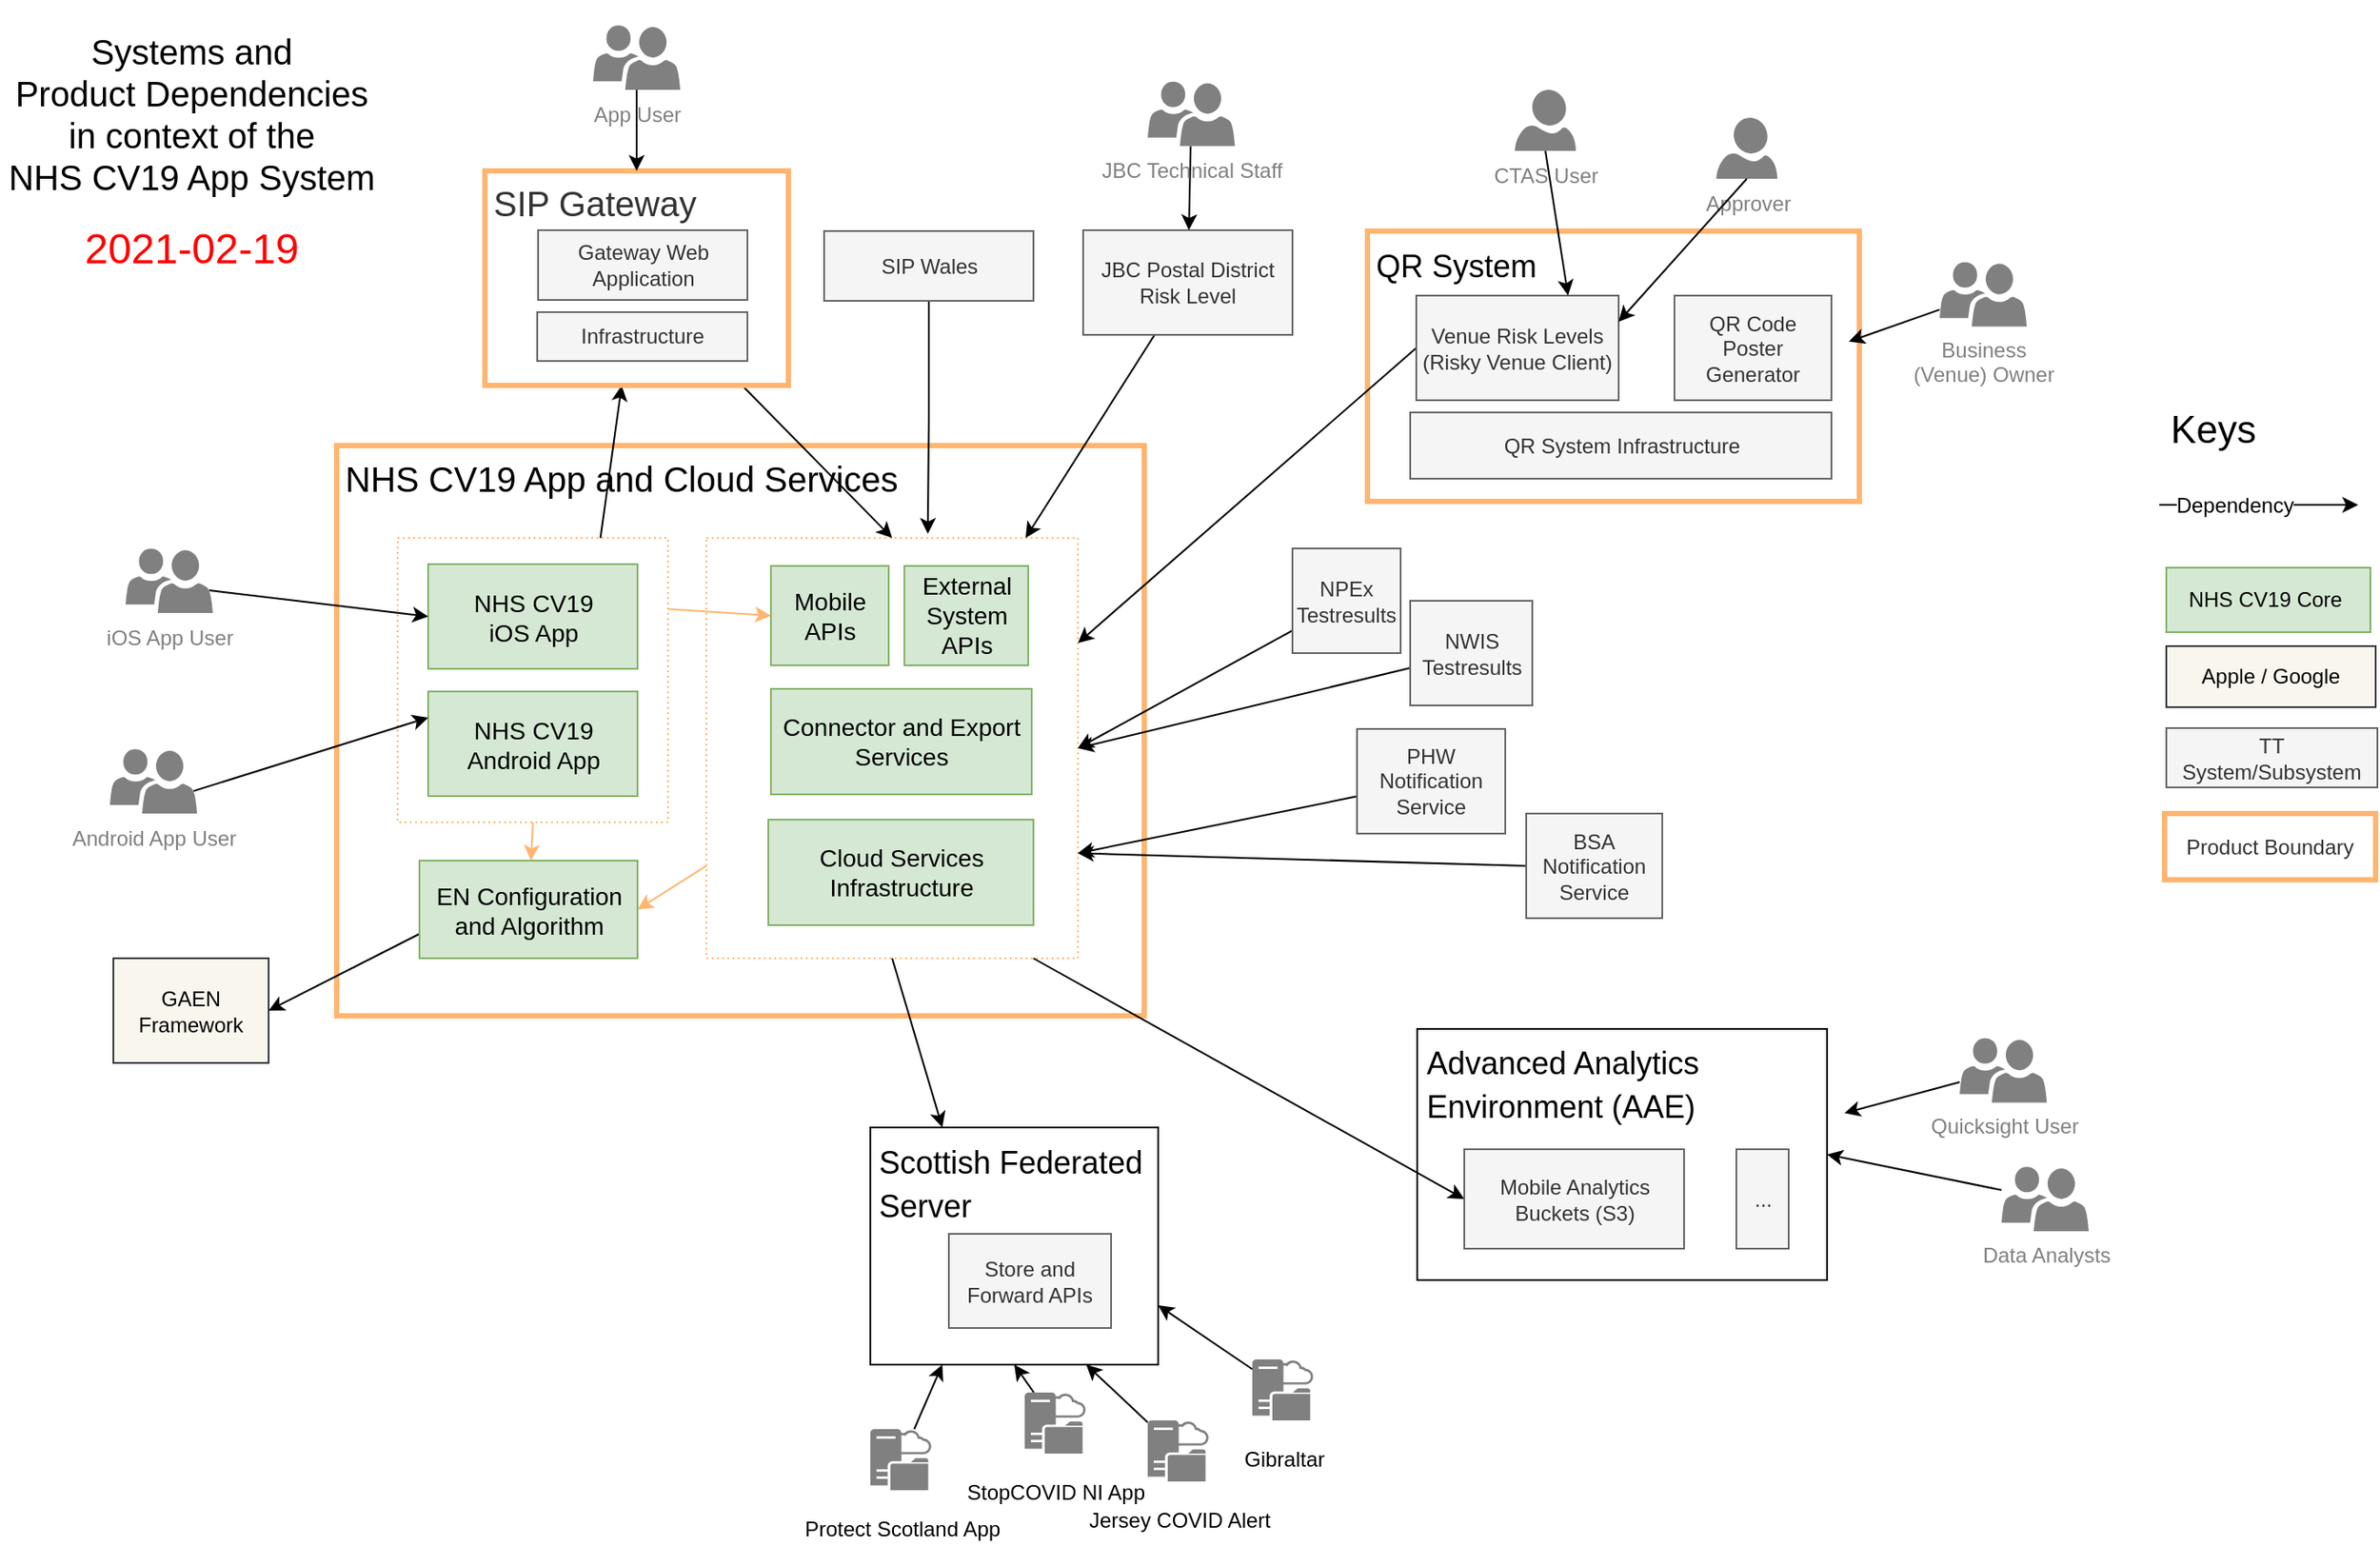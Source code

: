 <mxfile version="14.2.9" type="device" pages="2"><diagram id="gaDYlRPHDyzkGXV9FJb6" name="sys-overview"><mxGraphModel dx="2066" dy="1161" grid="1" gridSize="10" guides="1" tooltips="1" connect="1" arrows="1" fold="1" page="1" pageScale="1" pageWidth="1654" pageHeight="1169" math="0" shadow="0"><root><mxCell id="fodHKlVipyK6UHabS3Oc-0"/><mxCell id="fodHKlVipyK6UHabS3Oc-1" parent="fodHKlVipyK6UHabS3Oc-0"/><mxCell id="fodHKlVipyK6UHabS3Oc-2" value="&lt;span style=&quot;font-size: 20px;&quot;&gt;NHS CV19 App and Cloud Services&lt;/span&gt;" style="rounded=0;whiteSpace=wrap;html=1;fillColor=none;verticalAlign=top;fontSize=20;strokeColor=#FFB570;strokeWidth=3;align=left;spacingLeft=3;" parent="fodHKlVipyK6UHabS3Oc-1" vertex="1"><mxGeometry x="285" y="305.5" width="463" height="327" as="geometry"/></mxCell><mxCell id="fodHKlVipyK6UHabS3Oc-14" value="" style="rounded=0;whiteSpace=wrap;html=1;fontSize=16;fillColor=none;verticalAlign=top;align=center;strokeColor=#FFB570;strokeWidth=1;dashed=1;dashPattern=1 2;" parent="fodHKlVipyK6UHabS3Oc-1" vertex="1"><mxGeometry x="497" y="358.5" width="213" height="241" as="geometry"/></mxCell><mxCell id="fodHKlVipyK6UHabS3Oc-3" value="&lt;font style=&quot;font-size: 18px&quot;&gt;QR System&lt;/font&gt;" style="rounded=0;whiteSpace=wrap;html=1;fillColor=none;verticalAlign=top;fontSize=20;align=left;spacingLeft=3;strokeColor=#FFB570;strokeWidth=3;" parent="fodHKlVipyK6UHabS3Oc-1" vertex="1"><mxGeometry x="876" y="182.5" width="282" height="155" as="geometry"/></mxCell><mxCell id="fodHKlVipyK6UHabS3Oc-4" value="" style="rounded=0;whiteSpace=wrap;html=1;fillColor=none;verticalAlign=top;fontSize=16;strokeColor=#FFB570;strokeWidth=1;dashed=1;dashPattern=1 2;" parent="fodHKlVipyK6UHabS3Oc-1" vertex="1"><mxGeometry x="320" y="358.5" width="155" height="163" as="geometry"/></mxCell><mxCell id="fodHKlVipyK6UHabS3Oc-5" style="rounded=0;orthogonalLoop=1;jettySize=auto;html=1;fontSize=16;entryX=0;entryY=0.5;entryDx=0;entryDy=0;exitX=1;exitY=0.25;exitDx=0;exitDy=0;strokeColor=#FFB570;" parent="fodHKlVipyK6UHabS3Oc-1" source="fodHKlVipyK6UHabS3Oc-4" target="fodHKlVipyK6UHabS3Oc-63" edge="1"><mxGeometry relative="1" as="geometry"/></mxCell><mxCell id="fodHKlVipyK6UHabS3Oc-6" style="edgeStyle=none;rounded=0;orthogonalLoop=1;jettySize=auto;html=1;exitX=0.5;exitY=1;exitDx=0;exitDy=0;strokeColor=#FFB570;" parent="fodHKlVipyK6UHabS3Oc-1" source="fodHKlVipyK6UHabS3Oc-4" target="fodHKlVipyK6UHabS3Oc-10" edge="1"><mxGeometry relative="1" as="geometry"><mxPoint x="450" y="290.5" as="sourcePoint"/></mxGeometry></mxCell><mxCell id="fodHKlVipyK6UHabS3Oc-8" value="NHS CV19 &lt;br style=&quot;font-size: 14px;&quot;&gt;iOS App" style="rounded=0;whiteSpace=wrap;html=1;fillColor=#d5e8d4;strokeColor=#82b366;fontSize=14;" parent="fodHKlVipyK6UHabS3Oc-1" vertex="1"><mxGeometry x="337.5" y="373.5" width="120" height="60" as="geometry"/></mxCell><mxCell id="fodHKlVipyK6UHabS3Oc-9" value="NHS CV19 Android App" style="rounded=0;whiteSpace=wrap;html=1;fillColor=#d5e8d4;strokeColor=#82b366;fontSize=14;" parent="fodHKlVipyK6UHabS3Oc-1" vertex="1"><mxGeometry x="337.5" y="446.5" width="120" height="60" as="geometry"/></mxCell><mxCell id="fodHKlVipyK6UHabS3Oc-11" style="edgeStyle=none;rounded=0;orthogonalLoop=1;jettySize=auto;html=1;entryX=1;entryY=0.5;entryDx=0;entryDy=0;strokeColor=#FFB570;" parent="fodHKlVipyK6UHabS3Oc-1" source="fodHKlVipyK6UHabS3Oc-14" target="fodHKlVipyK6UHabS3Oc-10" edge="1"><mxGeometry relative="1" as="geometry"/></mxCell><mxCell id="fodHKlVipyK6UHabS3Oc-13" style="rounded=0;orthogonalLoop=1;jettySize=auto;html=1;entryX=0;entryY=0.5;entryDx=0;entryDy=0;exitX=0.88;exitY=1;exitDx=0;exitDy=0;exitPerimeter=0;" parent="fodHKlVipyK6UHabS3Oc-1" source="fodHKlVipyK6UHabS3Oc-14" target="fodHKlVipyK6UHabS3Oc-47" edge="1"><mxGeometry relative="1" as="geometry"/></mxCell><mxCell id="fodHKlVipyK6UHabS3Oc-15" value="Cloud Services Infrastructure" style="rounded=0;whiteSpace=wrap;html=1;fillColor=#d5e8d4;strokeColor=#82b366;fontSize=14;" parent="fodHKlVipyK6UHabS3Oc-1" vertex="1"><mxGeometry x="532.5" y="520" width="152" height="60.5" as="geometry"/></mxCell><mxCell id="fodHKlVipyK6UHabS3Oc-16" style="edgeStyle=none;rounded=0;orthogonalLoop=1;jettySize=auto;html=1;entryX=1;entryY=0.25;entryDx=0;entryDy=0;exitX=0;exitY=0.5;exitDx=0;exitDy=0;" parent="fodHKlVipyK6UHabS3Oc-1" source="fodHKlVipyK6UHabS3Oc-17" target="fodHKlVipyK6UHabS3Oc-14" edge="1"><mxGeometry relative="1" as="geometry"/></mxCell><mxCell id="fodHKlVipyK6UHabS3Oc-17" value="Venue Risk Levels (Risky Venue Client)" style="rounded=0;whiteSpace=wrap;html=1;fillColor=#f5f5f5;strokeColor=#666666;fontColor=#333333;" parent="fodHKlVipyK6UHabS3Oc-1" vertex="1"><mxGeometry x="904" y="219.5" width="116" height="60" as="geometry"/></mxCell><mxCell id="fodHKlVipyK6UHabS3Oc-18" style="edgeStyle=none;rounded=0;orthogonalLoop=1;jettySize=auto;html=1;entryX=1;entryY=0.75;entryDx=0;entryDy=0;exitX=0;exitY=0.5;exitDx=0;exitDy=0;" parent="fodHKlVipyK6UHabS3Oc-1" source="fodHKlVipyK6UHabS3Oc-72" target="fodHKlVipyK6UHabS3Oc-14" edge="1"><mxGeometry relative="1" as="geometry"><mxPoint x="859" y="561.585" as="sourcePoint"/></mxGeometry></mxCell><mxCell id="fodHKlVipyK6UHabS3Oc-19" style="edgeStyle=none;rounded=0;orthogonalLoop=1;jettySize=auto;html=1;exitX=0.989;exitY=0.854;exitDx=0;exitDy=0;exitPerimeter=0;" parent="fodHKlVipyK6UHabS3Oc-1" edge="1"><mxGeometry relative="1" as="geometry"><mxPoint x="1330.003" y="339.496" as="sourcePoint"/><mxPoint x="1444" y="339.5" as="targetPoint"/></mxGeometry></mxCell><mxCell id="fodHKlVipyK6UHabS3Oc-20" value="Dependency" style="edgeLabel;html=1;align=center;verticalAlign=middle;resizable=0;points=[];fontSize=12;" parent="fodHKlVipyK6UHabS3Oc-19" vertex="1" connectable="0"><mxGeometry x="-0.246" relative="1" as="geometry"><mxPoint as="offset"/></mxGeometry></mxCell><mxCell id="fodHKlVipyK6UHabS3Oc-21" value="TT System/Subsystem" style="rounded=0;whiteSpace=wrap;html=1;fillColor=#f5f5f5;strokeColor=#666666;fontColor=#333333;" parent="fodHKlVipyK6UHabS3Oc-1" vertex="1"><mxGeometry x="1334" y="467.5" width="121" height="34" as="geometry"/></mxCell><mxCell id="fodHKlVipyK6UHabS3Oc-23" value="Keys" style="text;html=1;strokeColor=none;fillColor=none;align=center;verticalAlign=middle;whiteSpace=wrap;rounded=0;fontSize=22;" parent="fodHKlVipyK6UHabS3Oc-1" vertex="1"><mxGeometry x="1341" y="286.5" width="40" height="20" as="geometry"/></mxCell><mxCell id="fodHKlVipyK6UHabS3Oc-24" style="edgeStyle=none;rounded=0;orthogonalLoop=1;jettySize=auto;html=1;entryX=0;entryY=0.5;entryDx=0;entryDy=0;fontSize=12;exitX=0.96;exitY=0.65;exitDx=0;exitDy=0;exitPerimeter=0;" parent="fodHKlVipyK6UHabS3Oc-1" source="fodHKlVipyK6UHabS3Oc-25" target="fodHKlVipyK6UHabS3Oc-8" edge="1"><mxGeometry relative="1" as="geometry"/></mxCell><mxCell id="fodHKlVipyK6UHabS3Oc-25" value="iOS App User" style="pointerEvents=1;shadow=0;dashed=0;html=1;strokeColor=none;labelPosition=center;verticalLabelPosition=bottom;verticalAlign=top;align=center;shape=mxgraph.mscae.intune.user_group;fontSize=12;fontColor=#808080;fillColor=#808080;" parent="fodHKlVipyK6UHabS3Oc-1" vertex="1"><mxGeometry x="164" y="364.5" width="50" height="37" as="geometry"/></mxCell><mxCell id="fodHKlVipyK6UHabS3Oc-26" style="edgeStyle=none;rounded=0;orthogonalLoop=1;jettySize=auto;html=1;fontSize=12;entryX=0;entryY=0.25;entryDx=0;entryDy=0;exitX=0.96;exitY=0.65;exitDx=0;exitDy=0;exitPerimeter=0;" parent="fodHKlVipyK6UHabS3Oc-1" source="fodHKlVipyK6UHabS3Oc-27" target="fodHKlVipyK6UHabS3Oc-9" edge="1"><mxGeometry relative="1" as="geometry"/></mxCell><mxCell id="fodHKlVipyK6UHabS3Oc-27" value="Android App User" style="pointerEvents=1;shadow=0;dashed=0;html=1;strokeColor=none;labelPosition=center;verticalLabelPosition=bottom;verticalAlign=top;align=center;shape=mxgraph.mscae.intune.user_group;fontSize=12;fontColor=#808080;fillColor=#808080;" parent="fodHKlVipyK6UHabS3Oc-1" vertex="1"><mxGeometry x="155" y="479.5" width="50" height="37" as="geometry"/></mxCell><mxCell id="fodHKlVipyK6UHabS3Oc-28" value="&lt;font style=&quot;font-size: 18px&quot;&gt;Advanced Analytics Environment (AAE)&lt;/font&gt;" style="rounded=0;whiteSpace=wrap;html=1;fillColor=none;strokeColor=#000000;fontColor=#000000;fontSize=20;align=left;verticalAlign=top;spacingLeft=3;" parent="fodHKlVipyK6UHabS3Oc-1" vertex="1"><mxGeometry x="904.5" y="640" width="235" height="144" as="geometry"/></mxCell><mxCell id="fodHKlVipyK6UHabS3Oc-29" value="NHS CV19 Core&amp;nbsp;" style="rounded=0;whiteSpace=wrap;html=1;fillColor=#d5e8d4;strokeColor=#82b366;" parent="fodHKlVipyK6UHabS3Oc-1" vertex="1"><mxGeometry x="1334" y="375.5" width="117" height="37" as="geometry"/></mxCell><mxCell id="fodHKlVipyK6UHabS3Oc-30" value="QR Code Poster Generator" style="rounded=0;whiteSpace=wrap;html=1;fillColor=#f5f5f5;strokeColor=#666666;fontColor=#333333;" parent="fodHKlVipyK6UHabS3Oc-1" vertex="1"><mxGeometry x="1052" y="219.5" width="90" height="60" as="geometry"/></mxCell><mxCell id="fodHKlVipyK6UHabS3Oc-31" value="QR System Infrastructure" style="rounded=0;whiteSpace=wrap;html=1;fillColor=#f5f5f5;strokeColor=#666666;fontColor=#333333;" parent="fodHKlVipyK6UHabS3Oc-1" vertex="1"><mxGeometry x="900.5" y="286.5" width="241.5" height="38" as="geometry"/></mxCell><mxCell id="fodHKlVipyK6UHabS3Oc-35" value="2021-02-19" style="text;html=1;strokeColor=none;fillColor=none;align=center;verticalAlign=middle;whiteSpace=wrap;rounded=0;dashed=1;fontSize=24;fontColor=#FF0000;" parent="fodHKlVipyK6UHabS3Oc-1" vertex="1"><mxGeometry x="136.5" y="182.5" width="130" height="20" as="geometry"/></mxCell><mxCell id="fodHKlVipyK6UHabS3Oc-36" value="Apple / Google" style="rounded=0;whiteSpace=wrap;html=1;fillColor=#f9f7ed;strokeColor=#36393d;" parent="fodHKlVipyK6UHabS3Oc-1" vertex="1"><mxGeometry x="1334" y="420.5" width="120" height="35" as="geometry"/></mxCell><mxCell id="fodHKlVipyK6UHabS3Oc-37" style="rounded=0;orthogonalLoop=1;jettySize=auto;html=1;" parent="fodHKlVipyK6UHabS3Oc-1" source="fodHKlVipyK6UHabS3Oc-38" edge="1"><mxGeometry relative="1" as="geometry"><mxPoint x="1152" y="245.889" as="targetPoint"/></mxGeometry></mxCell><mxCell id="fodHKlVipyK6UHabS3Oc-38" value="Business &lt;br&gt;(Venue) Owner" style="pointerEvents=1;shadow=0;dashed=0;html=1;strokeColor=none;labelPosition=center;verticalLabelPosition=bottom;verticalAlign=top;align=center;shape=mxgraph.mscae.intune.user_group;fontSize=12;fontColor=#808080;fillColor=#808080;" parent="fodHKlVipyK6UHabS3Oc-1" vertex="1"><mxGeometry x="1204" y="200.25" width="50" height="37" as="geometry"/></mxCell><mxCell id="fodHKlVipyK6UHabS3Oc-39" style="edgeStyle=none;rounded=0;orthogonalLoop=1;jettySize=auto;html=1;entryX=0.75;entryY=0;entryDx=0;entryDy=0;exitX=0.5;exitY=1;exitDx=0;exitDy=0;exitPerimeter=0;" parent="fodHKlVipyK6UHabS3Oc-1" source="fodHKlVipyK6UHabS3Oc-41" target="fodHKlVipyK6UHabS3Oc-17" edge="1"><mxGeometry relative="1" as="geometry"><mxPoint x="1111.416" y="158.5" as="sourcePoint"/></mxGeometry></mxCell><mxCell id="fodHKlVipyK6UHabS3Oc-40" value="Approver" style="verticalLabelPosition=bottom;html=1;verticalAlign=top;align=center;strokeColor=none;fillColor=#808080;shape=mxgraph.azure.user;shadow=0;dashed=0;fontColor=#808080;" parent="fodHKlVipyK6UHabS3Oc-1" vertex="1"><mxGeometry x="1076" y="117.5" width="35" height="35" as="geometry"/></mxCell><mxCell id="fodHKlVipyK6UHabS3Oc-41" value="CTAS User" style="verticalLabelPosition=bottom;html=1;verticalAlign=top;align=center;strokeColor=none;fillColor=#808080;shape=mxgraph.azure.user;shadow=0;dashed=0;fontColor=#808080;" parent="fodHKlVipyK6UHabS3Oc-1" vertex="1"><mxGeometry x="960.5" y="101.5" width="35" height="35" as="geometry"/></mxCell><mxCell id="fodHKlVipyK6UHabS3Oc-42" style="edgeStyle=none;rounded=0;orthogonalLoop=1;jettySize=auto;html=1;entryX=1;entryY=0.25;entryDx=0;entryDy=0;exitX=0.5;exitY=1;exitDx=0;exitDy=0;exitPerimeter=0;" parent="fodHKlVipyK6UHabS3Oc-1" source="fodHKlVipyK6UHabS3Oc-40" target="fodHKlVipyK6UHabS3Oc-17" edge="1"><mxGeometry relative="1" as="geometry"><mxPoint x="1059.5" y="165.5" as="sourcePoint"/><mxPoint x="1000" y="229.5" as="targetPoint"/></mxGeometry></mxCell><mxCell id="fodHKlVipyK6UHabS3Oc-43" value="&lt;font style=&quot;font-size: 18px&quot;&gt;Scottish Federated Server&lt;/font&gt;" style="rounded=0;whiteSpace=wrap;html=1;fillColor=none;strokeColor=#000000;fontColor=#000000;fontSize=20;align=left;verticalAlign=top;spacingLeft=3;" parent="fodHKlVipyK6UHabS3Oc-1" vertex="1"><mxGeometry x="591" y="696.5" width="165" height="136" as="geometry"/></mxCell><mxCell id="fodHKlVipyK6UHabS3Oc-44" value="Store and Forward APIs" style="rounded=0;whiteSpace=wrap;html=1;fillColor=#f5f5f5;strokeColor=#666666;fontColor=#333333;" parent="fodHKlVipyK6UHabS3Oc-1" vertex="1"><mxGeometry x="636" y="757.5" width="93" height="54" as="geometry"/></mxCell><mxCell id="fodHKlVipyK6UHabS3Oc-45" style="rounded=0;orthogonalLoop=1;jettySize=auto;html=1;entryX=0.25;entryY=0;entryDx=0;entryDy=0;exitX=0.5;exitY=1;exitDx=0;exitDy=0;" parent="fodHKlVipyK6UHabS3Oc-1" source="fodHKlVipyK6UHabS3Oc-14" target="fodHKlVipyK6UHabS3Oc-43" edge="1"><mxGeometry relative="1" as="geometry"><mxPoint x="591.5" y="513.5" as="sourcePoint"/><mxPoint x="430" y="701.5" as="targetPoint"/></mxGeometry></mxCell><mxCell id="fodHKlVipyK6UHabS3Oc-46" value="Systems and &lt;br&gt;Product Dependencies&lt;br&gt;in context of the &lt;br&gt;NHS CV19 App System" style="text;html=1;strokeColor=none;fillColor=none;align=center;verticalAlign=middle;whiteSpace=wrap;rounded=0;fontSize=20;" parent="fodHKlVipyK6UHabS3Oc-1" vertex="1"><mxGeometry x="92.5" y="50" width="218" height="130.5" as="geometry"/></mxCell><mxCell id="fodHKlVipyK6UHabS3Oc-47" value="Mobile Analytics Buckets (S3)" style="rounded=0;whiteSpace=wrap;html=1;fillColor=#f5f5f5;strokeColor=#666666;fontColor=#333333;" parent="fodHKlVipyK6UHabS3Oc-1" vertex="1"><mxGeometry x="931.5" y="709" width="126" height="57" as="geometry"/></mxCell><mxCell id="fodHKlVipyK6UHabS3Oc-48" style="edgeStyle=none;rounded=0;orthogonalLoop=1;jettySize=auto;html=1;fontSize=20;entryX=1;entryY=0.25;entryDx=0;entryDy=0;" parent="fodHKlVipyK6UHabS3Oc-1" source="fodHKlVipyK6UHabS3Oc-49" edge="1"><mxGeometry relative="1" as="geometry"><mxPoint x="1149.5" y="688.25" as="targetPoint"/></mxGeometry></mxCell><mxCell id="fodHKlVipyK6UHabS3Oc-49" value="Quicksight User" style="pointerEvents=1;shadow=0;dashed=0;html=1;strokeColor=none;labelPosition=center;verticalLabelPosition=bottom;verticalAlign=top;align=center;shape=mxgraph.mscae.intune.user_group;fontSize=12;fontColor=#808080;fillColor=#808080;" parent="fodHKlVipyK6UHabS3Oc-1" vertex="1"><mxGeometry x="1215.5" y="645.25" width="50" height="37" as="geometry"/></mxCell><mxCell id="fodHKlVipyK6UHabS3Oc-50" style="edgeStyle=none;rounded=0;orthogonalLoop=1;jettySize=auto;html=1;entryX=1;entryY=0.5;entryDx=0;entryDy=0;fontSize=20;" parent="fodHKlVipyK6UHabS3Oc-1" source="fodHKlVipyK6UHabS3Oc-51" target="fodHKlVipyK6UHabS3Oc-28" edge="1"><mxGeometry relative="1" as="geometry"><mxPoint x="1150.5" y="725" as="targetPoint"/></mxGeometry></mxCell><mxCell id="fodHKlVipyK6UHabS3Oc-51" value="Data Analysts" style="pointerEvents=1;shadow=0;dashed=0;html=1;strokeColor=none;labelPosition=center;verticalLabelPosition=bottom;verticalAlign=top;align=center;shape=mxgraph.mscae.intune.user_group;fontSize=12;fontColor=#808080;fillColor=#808080;" parent="fodHKlVipyK6UHabS3Oc-1" vertex="1"><mxGeometry x="1239.5" y="719" width="50" height="37" as="geometry"/></mxCell><UserObject label="..." link="https://nhsxcore.atlassian.net/wiki/spaces/CA/pages/32916398/App+System+Analytics" id="fodHKlVipyK6UHabS3Oc-52"><mxCell style="rounded=0;whiteSpace=wrap;html=1;fillColor=#f5f5f5;strokeColor=#666666;fontColor=#333333;" parent="fodHKlVipyK6UHabS3Oc-1" vertex="1"><mxGeometry x="1087.5" y="709" width="30" height="57" as="geometry"/></mxCell></UserObject><mxCell id="fodHKlVipyK6UHabS3Oc-53" style="edgeStyle=none;rounded=0;orthogonalLoop=1;jettySize=auto;html=1;entryX=0.25;entryY=1;entryDx=0;entryDy=0;fontSize=20;" parent="fodHKlVipyK6UHabS3Oc-1" source="fodHKlVipyK6UHabS3Oc-54" target="fodHKlVipyK6UHabS3Oc-43" edge="1"><mxGeometry relative="1" as="geometry"/></mxCell><mxCell id="fodHKlVipyK6UHabS3Oc-54" value="&lt;font style=&quot;font-size: 12px&quot;&gt;Protect Scotland App&lt;/font&gt;" style="pointerEvents=1;shadow=0;dashed=0;html=1;strokeColor=none;labelPosition=center;verticalLabelPosition=bottom;verticalAlign=top;align=center;shape=mxgraph.mscae.system_center.cloud_distribution_point;fontSize=20;fillColor=#808080;" parent="fodHKlVipyK6UHabS3Oc-1" vertex="1"><mxGeometry x="591" y="869.5" width="35" height="35" as="geometry"/></mxCell><mxCell id="fodHKlVipyK6UHabS3Oc-55" style="edgeStyle=none;rounded=0;orthogonalLoop=1;jettySize=auto;html=1;entryX=0.75;entryY=1;entryDx=0;entryDy=0;fontSize=20;" parent="fodHKlVipyK6UHabS3Oc-1" source="fodHKlVipyK6UHabS3Oc-56" target="fodHKlVipyK6UHabS3Oc-43" edge="1"><mxGeometry relative="1" as="geometry"/></mxCell><mxCell id="fodHKlVipyK6UHabS3Oc-56" value="&lt;font style=&quot;font-size: 12px&quot;&gt;Jersey COVID Alert&lt;/font&gt;" style="pointerEvents=1;shadow=0;dashed=0;html=1;strokeColor=none;labelPosition=center;verticalLabelPosition=bottom;verticalAlign=top;align=center;shape=mxgraph.mscae.system_center.cloud_distribution_point;fontSize=20;fillColor=#808080;" parent="fodHKlVipyK6UHabS3Oc-1" vertex="1"><mxGeometry x="750" y="864.5" width="35" height="35" as="geometry"/></mxCell><mxCell id="fodHKlVipyK6UHabS3Oc-57" style="edgeStyle=none;rounded=0;orthogonalLoop=1;jettySize=auto;html=1;entryX=0.5;entryY=1;entryDx=0;entryDy=0;fontSize=20;" parent="fodHKlVipyK6UHabS3Oc-1" source="fodHKlVipyK6UHabS3Oc-58" target="fodHKlVipyK6UHabS3Oc-43" edge="1"><mxGeometry relative="1" as="geometry"/></mxCell><mxCell id="fodHKlVipyK6UHabS3Oc-58" value="&lt;font style=&quot;font-size: 12px&quot;&gt;StopCOVID NI App&lt;/font&gt;" style="pointerEvents=1;shadow=0;dashed=0;html=1;strokeColor=none;labelPosition=center;verticalLabelPosition=bottom;verticalAlign=top;align=center;shape=mxgraph.mscae.system_center.cloud_distribution_point;fontSize=20;fillColor=#808080;" parent="fodHKlVipyK6UHabS3Oc-1" vertex="1"><mxGeometry x="679.5" y="848.5" width="35" height="35" as="geometry"/></mxCell><mxCell id="fodHKlVipyK6UHabS3Oc-59" style="edgeStyle=none;rounded=0;orthogonalLoop=1;jettySize=auto;html=1;entryX=1;entryY=0.75;entryDx=0;entryDy=0;fontSize=20;" parent="fodHKlVipyK6UHabS3Oc-1" source="fodHKlVipyK6UHabS3Oc-60" target="fodHKlVipyK6UHabS3Oc-43" edge="1"><mxGeometry relative="1" as="geometry"/></mxCell><mxCell id="fodHKlVipyK6UHabS3Oc-60" value="&lt;font style=&quot;font-size: 12px&quot;&gt;Gibraltar&lt;/font&gt;" style="pointerEvents=1;shadow=0;dashed=0;html=1;strokeColor=none;labelPosition=center;verticalLabelPosition=bottom;verticalAlign=top;align=center;shape=mxgraph.mscae.system_center.cloud_distribution_point;fontSize=20;fillColor=#808080;" parent="fodHKlVipyK6UHabS3Oc-1" vertex="1"><mxGeometry x="810" y="829.5" width="35" height="35" as="geometry"/></mxCell><mxCell id="fodHKlVipyK6UHabS3Oc-63" value="Mobile APIs" style="rounded=0;whiteSpace=wrap;html=1;fillColor=#d5e8d4;strokeColor=#82b366;fontSize=14;" parent="fodHKlVipyK6UHabS3Oc-1" vertex="1"><mxGeometry x="534" y="374.5" width="67.5" height="57" as="geometry"/></mxCell><mxCell id="fodHKlVipyK6UHabS3Oc-64" value="Connector and Export Services" style="rounded=0;whiteSpace=wrap;html=1;fillColor=#d5e8d4;strokeColor=#82b366;fontSize=14;" parent="fodHKlVipyK6UHabS3Oc-1" vertex="1"><mxGeometry x="534" y="445" width="149.5" height="60.5" as="geometry"/></mxCell><mxCell id="fodHKlVipyK6UHabS3Oc-65" value="External System APIs" style="rounded=0;whiteSpace=wrap;html=1;fillColor=#d5e8d4;strokeColor=#82b366;fontSize=14;" parent="fodHKlVipyK6UHabS3Oc-1" vertex="1"><mxGeometry x="610.5" y="374.5" width="71" height="57" as="geometry"/></mxCell><mxCell id="fodHKlVipyK6UHabS3Oc-66" style="edgeStyle=none;rounded=0;orthogonalLoop=1;jettySize=auto;html=1;" parent="fodHKlVipyK6UHabS3Oc-1" source="fodHKlVipyK6UHabS3Oc-67" target="fodHKlVipyK6UHabS3Oc-14" edge="1"><mxGeometry relative="1" as="geometry"><mxPoint x="686.5" y="313.5" as="targetPoint"/></mxGeometry></mxCell><mxCell id="fodHKlVipyK6UHabS3Oc-67" value="JBC Postal District Risk Level" style="rounded=0;whiteSpace=wrap;html=1;fillColor=#f5f5f5;strokeColor=#666666;fontColor=#333333;" parent="fodHKlVipyK6UHabS3Oc-1" vertex="1"><mxGeometry x="713" y="182" width="120" height="60" as="geometry"/></mxCell><mxCell id="fodHKlVipyK6UHabS3Oc-68" style="edgeStyle=none;rounded=0;orthogonalLoop=1;jettySize=auto;html=1;fontSize=20;" parent="fodHKlVipyK6UHabS3Oc-1" source="fodHKlVipyK6UHabS3Oc-69" target="fodHKlVipyK6UHabS3Oc-67" edge="1"><mxGeometry relative="1" as="geometry"/></mxCell><UserObject label="JBC Technical Staff" link="https://nhsxcore.atlassian.net/wiki/spaces/CA/pages/46566521/Runbook+Updating+risk+levels+per+postcode+area+-+automatic+every+two+hours" id="fodHKlVipyK6UHabS3Oc-69"><mxCell style="pointerEvents=1;shadow=0;dashed=0;html=1;strokeColor=none;labelPosition=center;verticalLabelPosition=bottom;verticalAlign=top;align=center;shape=mxgraph.mscae.intune.user_group;fontSize=12;fontColor=#808080;fillColor=#808080;" parent="fodHKlVipyK6UHabS3Oc-1" vertex="1"><mxGeometry x="750" y="96.75" width="50" height="37" as="geometry"/></mxCell></UserObject><mxCell id="fodHKlVipyK6UHabS3Oc-70" style="edgeStyle=none;rounded=0;orthogonalLoop=1;jettySize=auto;html=1;entryX=1;entryY=0.5;entryDx=0;entryDy=0;" parent="fodHKlVipyK6UHabS3Oc-1" source="fodHKlVipyK6UHabS3Oc-71" target="fodHKlVipyK6UHabS3Oc-14" edge="1"><mxGeometry relative="1" as="geometry"><mxPoint x="739" y="456.5" as="targetPoint"/></mxGeometry></mxCell><mxCell id="fodHKlVipyK6UHabS3Oc-71" value="NPEx Testresults" style="rounded=0;whiteSpace=wrap;html=1;fillColor=#f5f5f5;strokeColor=#666666;fontColor=#333333;" parent="fodHKlVipyK6UHabS3Oc-1" vertex="1"><mxGeometry x="833" y="364.5" width="62" height="60" as="geometry"/></mxCell><mxCell id="fodHKlVipyK6UHabS3Oc-72" value="BSA Notification Service" style="rounded=0;whiteSpace=wrap;html=1;fillColor=#f5f5f5;strokeColor=#666666;fontColor=#333333;" parent="fodHKlVipyK6UHabS3Oc-1" vertex="1"><mxGeometry x="967" y="516.5" width="78" height="60" as="geometry"/></mxCell><mxCell id="fodHKlVipyK6UHabS3Oc-73" style="edgeStyle=none;rounded=0;orthogonalLoop=1;jettySize=auto;html=1;entryX=1;entryY=0.5;entryDx=0;entryDy=0;" parent="fodHKlVipyK6UHabS3Oc-1" source="fodHKlVipyK6UHabS3Oc-74" target="fodHKlVipyK6UHabS3Oc-14" edge="1"><mxGeometry relative="1" as="geometry"><mxPoint x="739" y="456.5" as="targetPoint"/></mxGeometry></mxCell><mxCell id="fodHKlVipyK6UHabS3Oc-74" value="NWIS Testresults" style="rounded=0;whiteSpace=wrap;html=1;fillColor=#f5f5f5;strokeColor=#666666;fontColor=#333333;" parent="fodHKlVipyK6UHabS3Oc-1" vertex="1"><mxGeometry x="900.5" y="394.5" width="70" height="60" as="geometry"/></mxCell><mxCell id="fodHKlVipyK6UHabS3Oc-75" style="edgeStyle=none;rounded=0;orthogonalLoop=1;jettySize=auto;html=1;fontSize=12;entryX=1;entryY=0.75;entryDx=0;entryDy=0;" parent="fodHKlVipyK6UHabS3Oc-1" source="fodHKlVipyK6UHabS3Oc-76" target="fodHKlVipyK6UHabS3Oc-14" edge="1"><mxGeometry relative="1" as="geometry"><mxPoint x="739" y="480.898" as="targetPoint"/></mxGeometry></mxCell><mxCell id="fodHKlVipyK6UHabS3Oc-76" value="PHW Notification Service" style="rounded=0;whiteSpace=wrap;html=1;fillColor=#f5f5f5;strokeColor=#666666;fontColor=#333333;" parent="fodHKlVipyK6UHabS3Oc-1" vertex="1"><mxGeometry x="870" y="468" width="85" height="60" as="geometry"/></mxCell><mxCell id="fodHKlVipyK6UHabS3Oc-79" value="Product Boundary" style="rounded=0;whiteSpace=wrap;html=1;fontColor=#333333;strokeColor=#FFB570;strokeWidth=3;fillColor=none;" parent="fodHKlVipyK6UHabS3Oc-1" vertex="1"><mxGeometry x="1333" y="516.5" width="121" height="38" as="geometry"/></mxCell><mxCell id="fodHKlVipyK6UHabS3Oc-80" value="GAEN &lt;br&gt;Framework" style="rounded=0;whiteSpace=wrap;html=1;fillColor=#f9f7ed;strokeColor=#36393d;fontColor=#000000;" parent="fodHKlVipyK6UHabS3Oc-1" vertex="1"><mxGeometry x="157" y="599.5" width="89" height="60" as="geometry"/></mxCell><mxCell id="fodHKlVipyK6UHabS3Oc-81" style="edgeStyle=none;rounded=0;orthogonalLoop=1;jettySize=auto;html=1;fontSize=24;fontColor=#FF0000;entryX=1;entryY=0.5;entryDx=0;entryDy=0;exitX=0;exitY=0.75;exitDx=0;exitDy=0;" parent="fodHKlVipyK6UHabS3Oc-1" source="fodHKlVipyK6UHabS3Oc-10" target="fodHKlVipyK6UHabS3Oc-80" edge="1"><mxGeometry relative="1" as="geometry"><mxPoint x="356.25" y="718.5" as="sourcePoint"/><mxPoint x="393" y="618.5" as="targetPoint"/></mxGeometry></mxCell><mxCell id="fodHKlVipyK6UHabS3Oc-10" value="EN Configuration and Algorithm" style="rounded=0;whiteSpace=wrap;html=1;strokeColor=#82b366;fontSize=14;verticalAlign=middle;fillColor=#d5e8d4;" parent="fodHKlVipyK6UHabS3Oc-1" vertex="1"><mxGeometry x="332.5" y="543.5" width="125" height="56" as="geometry"/></mxCell><mxCell id="QnwSWM_DAazWRKVrqEv1-0" style="rounded=0;orthogonalLoop=1;jettySize=auto;html=1;fontColor=#333333;exitX=0.75;exitY=0;exitDx=0;exitDy=0;" parent="fodHKlVipyK6UHabS3Oc-1" source="fodHKlVipyK6UHabS3Oc-4" target="QnwSWM_DAazWRKVrqEv1-2" edge="1"><mxGeometry relative="1" as="geometry"><mxPoint x="478.75" y="356" as="sourcePoint"/></mxGeometry></mxCell><mxCell id="QnwSWM_DAazWRKVrqEv1-1" style="edgeStyle=none;rounded=0;orthogonalLoop=1;jettySize=auto;html=1;entryX=0.5;entryY=0;entryDx=0;entryDy=0;fontColor=#333333;" parent="fodHKlVipyK6UHabS3Oc-1" source="QnwSWM_DAazWRKVrqEv1-2" target="fodHKlVipyK6UHabS3Oc-14" edge="1"><mxGeometry relative="1" as="geometry"><mxPoint x="646" y="356" as="targetPoint"/></mxGeometry></mxCell><mxCell id="QnwSWM_DAazWRKVrqEv1-2" value="SIP Gateway" style="rounded=0;whiteSpace=wrap;html=1;fontColor=#333333;fontSize=20;verticalAlign=top;align=left;fillColor=none;strokeColor=#FFB570;strokeWidth=3;spacingLeft=3;" parent="fodHKlVipyK6UHabS3Oc-1" vertex="1"><mxGeometry x="370" y="148" width="174" height="123" as="geometry"/></mxCell><mxCell id="QnwSWM_DAazWRKVrqEv1-3" value="" style="edgeStyle=none;rounded=0;orthogonalLoop=1;jettySize=auto;html=1;fontSize=20;" parent="fodHKlVipyK6UHabS3Oc-1" source="QnwSWM_DAazWRKVrqEv1-4" target="QnwSWM_DAazWRKVrqEv1-2" edge="1"><mxGeometry relative="1" as="geometry"><mxPoint x="412.349" y="126" as="sourcePoint"/></mxGeometry></mxCell><mxCell id="QnwSWM_DAazWRKVrqEv1-4" value="App User" style="pointerEvents=1;shadow=0;dashed=0;html=1;strokeColor=none;labelPosition=center;verticalLabelPosition=bottom;verticalAlign=top;align=center;shape=mxgraph.mscae.intune.user_group;fontSize=12;fontColor=#808080;fillColor=#808080;" parent="fodHKlVipyK6UHabS3Oc-1" vertex="1"><mxGeometry x="432" y="64.5" width="50" height="37" as="geometry"/></mxCell><mxCell id="QnwSWM_DAazWRKVrqEv1-5" value="Gateway Web Application" style="rounded=0;whiteSpace=wrap;html=1;fillColor=#f5f5f5;strokeColor=#666666;fontColor=#333333;" parent="fodHKlVipyK6UHabS3Oc-1" vertex="1"><mxGeometry x="400.5" y="182" width="120" height="40" as="geometry"/></mxCell><mxCell id="QnwSWM_DAazWRKVrqEv1-6" value="Infrastructure" style="rounded=0;whiteSpace=wrap;html=1;fillColor=#f5f5f5;strokeColor=#666666;fontColor=#333333;" parent="fodHKlVipyK6UHabS3Oc-1" vertex="1"><mxGeometry x="400" y="229" width="120.5" height="28" as="geometry"/></mxCell><mxCell id="RZM8Uojupv5k_8dMfFqo-1" style="edgeStyle=orthogonalEdgeStyle;rounded=0;orthogonalLoop=1;jettySize=auto;html=1;entryX=0.596;entryY=-0.01;entryDx=0;entryDy=0;entryPerimeter=0;" edge="1" parent="fodHKlVipyK6UHabS3Oc-1" source="RZM8Uojupv5k_8dMfFqo-0" target="fodHKlVipyK6UHabS3Oc-14"><mxGeometry relative="1" as="geometry"/></mxCell><mxCell id="RZM8Uojupv5k_8dMfFqo-0" value="SIP Wales" style="rounded=0;whiteSpace=wrap;html=1;fillColor=#f5f5f5;strokeColor=#666666;fontColor=#333333;" vertex="1" parent="fodHKlVipyK6UHabS3Oc-1"><mxGeometry x="564.5" y="182.5" width="120" height="40" as="geometry"/></mxCell></root></mxGraphModel></diagram><diagram name="sys-arch" id="MIizSha0O3fvtMK0PCOD"><mxGraphModel dx="3555" dy="2348" grid="0" gridSize="10" guides="1" tooltips="1" connect="1" arrows="1" fold="1" page="0" pageScale="1" pageWidth="1654" pageHeight="1169" math="0" shadow="0"><root><mxCell id="kiVt3S2lOiR5hsIp-Kmd-0"/><mxCell id="kiVt3S2lOiR5hsIp-Kmd-1" parent="kiVt3S2lOiR5hsIp-Kmd-0"/><mxCell id="gddFXcormWA68JvpZiPz-0" value="" style="endArrow=none;dashed=1;html=1;strokeWidth=3;strokeColor=#B3B3B3;" parent="kiVt3S2lOiR5hsIp-Kmd-1" edge="1"><mxGeometry width="50" height="50" relative="1" as="geometry"><mxPoint x="-397" y="-344" as="sourcePoint"/><mxPoint x="-397" y="698" as="targetPoint"/></mxGeometry></mxCell><mxCell id="v7NWKqyv9IXQPwMrkkju-1" value="NHS CV19 Cloud&lt;br style=&quot;font-size: 14px&quot;&gt;[AWS Cloud-Native]" style="whiteSpace=wrap;html=1;fontColor=#000000;strokeColor=#000000;align=right;verticalAlign=top;spacingRight=6;spacing=0;fontSize=14;fontStyle=1;spacingTop=5;" parent="kiVt3S2lOiR5hsIp-Kmd-1" vertex="1"><mxGeometry x="135" y="-167.37" width="377" height="1191.37" as="geometry"/></mxCell><mxCell id="eq-pwSev9H0Bq-plpGlM-3" value="&lt;span&gt;&lt;br&gt;&lt;/span&gt;" style="whiteSpace=wrap;html=1;strokeColor=#000000;fontColor=#000000;fontStyle=0;dashed=1;verticalAlign=top;fillColor=none;" parent="kiVt3S2lOiR5hsIp-Kmd-1" vertex="1"><mxGeometry x="792.49" y="204.8" width="285.31" height="165.53" as="geometry"/></mxCell><mxCell id="eq-pwSev9H0Bq-plpGlM-13" value="&lt;span&gt;Citizen Notification&lt;br&gt;&lt;/span&gt;" style="whiteSpace=wrap;html=1;strokeColor=#000000;fontColor=#000000;fontStyle=0;dashed=1;verticalAlign=top;fillColor=none;" parent="kiVt3S2lOiR5hsIp-Kmd-1" vertex="1"><mxGeometry x="827.24" y="639.06" width="198.31" height="98.38" as="geometry"/></mxCell><mxCell id="kiVt3S2lOiR5hsIp-Kmd-3" value="" style="rounded=0;whiteSpace=wrap;html=1;strokeColor=#999999;align=left;fillColor=none;strokeWidth=1;" parent="kiVt3S2lOiR5hsIp-Kmd-1" vertex="1"><mxGeometry x="1181" y="403.56" width="253" height="459.03" as="geometry"/></mxCell><mxCell id="kiVt3S2lOiR5hsIp-Kmd-4" value="" style="endArrow=none;dashed=1;html=1;strokeWidth=3;strokeColor=#B3B3B3;" parent="kiVt3S2lOiR5hsIp-Kmd-1" edge="1"><mxGeometry width="50" height="50" relative="1" as="geometry"><mxPoint x="31" y="925.27" as="sourcePoint"/><mxPoint x="31" y="-321.73" as="targetPoint"/></mxGeometry></mxCell><mxCell id="kiVt3S2lOiR5hsIp-Kmd-5" style="edgeStyle=none;rounded=0;orthogonalLoop=1;jettySize=auto;html=1;exitX=0;exitY=0.5;exitDx=0;exitDy=0;entryX=1;entryY=0.5;entryDx=0;entryDy=0;" parent="kiVt3S2lOiR5hsIp-Kmd-1" source="kiVt3S2lOiR5hsIp-Kmd-7" target="kiVt3S2lOiR5hsIp-Kmd-35" edge="1"><mxGeometry relative="1" as="geometry"/></mxCell><mxCell id="kiVt3S2lOiR5hsIp-Kmd-6" value="if ctaToken received from website:&lt;br&gt;upload&amp;nbsp;test results" style="edgeLabel;html=1;align=center;verticalAlign=middle;resizable=0;points=[];" parent="kiVt3S2lOiR5hsIp-Kmd-5" vertex="1" connectable="0"><mxGeometry x="0.281" relative="1" as="geometry"><mxPoint x="23.72" y="6.0" as="offset"/></mxGeometry></mxCell><mxCell id="kiVt3S2lOiR5hsIp-Kmd-7" value="&lt;span&gt;Virology Test Labs&lt;br&gt;&lt;/span&gt;" style="whiteSpace=wrap;html=1;strokeColor=#000000;fontColor=#000000;fontStyle=0;dashed=1;verticalAlign=top;" parent="kiVt3S2lOiR5hsIp-Kmd-1" vertex="1"><mxGeometry x="755.23" y="512.96" width="233" height="101.14" as="geometry"/></mxCell><mxCell id="kiVt3S2lOiR5hsIp-Kmd-8" value="" style="endArrow=classic;html=1;fontSize=20;fontColor=#B3B3B3;" parent="kiVt3S2lOiR5hsIp-Kmd-1" edge="1"><mxGeometry width="50" height="50" relative="1" as="geometry"><mxPoint x="1201.5" y="446.05" as="sourcePoint"/><mxPoint x="1299.5" y="446.05" as="targetPoint"/></mxGeometry></mxCell><mxCell id="kiVt3S2lOiR5hsIp-Kmd-9" value="dependency" style="edgeLabel;html=1;align=center;verticalAlign=middle;resizable=0;points=[];" parent="kiVt3S2lOiR5hsIp-Kmd-8" vertex="1" connectable="0"><mxGeometry x="-0.807" y="3" relative="1" as="geometry"><mxPoint x="39" y="-7" as="offset"/></mxGeometry></mxCell><mxCell id="kiVt3S2lOiR5hsIp-Kmd-10" value="Keys" style="text;html=1;strokeColor=none;fillColor=none;align=left;verticalAlign=middle;whiteSpace=wrap;rounded=0;fontSize=20;fontColor=#000000;" parent="kiVt3S2lOiR5hsIp-Kmd-1" vertex="1"><mxGeometry x="1183" y="368.51" width="190" height="20" as="geometry"/></mxCell><mxCell id="kiVt3S2lOiR5hsIp-Kmd-12" value="" style="pointerEvents=1;dashed=0;html=1;strokeColor=none;fillColor=#4D4D4D;labelPosition=center;verticalLabelPosition=bottom;verticalAlign=top;outlineConnect=0;align=center;shape=mxgraph.office.devices.laptop;fontColor=#000000;gradientColor=none;" parent="kiVt3S2lOiR5hsIp-Kmd-1" vertex="1"><mxGeometry x="-346" y="854.0" width="40" height="30" as="geometry"/></mxCell><mxCell id="kiVt3S2lOiR5hsIp-Kmd-13" value="England/Wales&lt;br&gt;Data for High-risk &lt;br&gt;Postal Districts" style="whiteSpace=wrap;html=1;strokeColor=#23445d;fontStyle=0;fillColor=#bac8d3;" parent="kiVt3S2lOiR5hsIp-Kmd-1" vertex="1"><mxGeometry x="927.8" y="234.8" width="115" height="46.88" as="geometry"/></mxCell><mxCell id="kiVt3S2lOiR5hsIp-Kmd-15" value="" style="endArrow=none;dashed=1;html=1;strokeWidth=3;strokeColor=#B3B3B3;" parent="kiVt3S2lOiR5hsIp-Kmd-1" edge="1"><mxGeometry width="50" height="50" relative="1" as="geometry"><mxPoint x="616" y="929" as="sourcePoint"/><mxPoint x="616" y="-345.77" as="targetPoint"/></mxGeometry></mxCell><mxCell id="kiVt3S2lOiR5hsIp-Kmd-16" value="Component&lt;br&gt;[Technology]" style="whiteSpace=wrap;html=1;" parent="kiVt3S2lOiR5hsIp-Kmd-1" vertex="1"><mxGeometry x="1200.5" y="522.26" width="100" height="43" as="geometry"/></mxCell><mxCell id="kiVt3S2lOiR5hsIp-Kmd-18" value="APIs and Cloud Services (Backend)" style="text;html=1;strokeColor=none;fillColor=none;align=center;verticalAlign=middle;whiteSpace=wrap;rounded=0;fontSize=27;fontColor=#B3B3B3;" parent="kiVt3S2lOiR5hsIp-Kmd-1" vertex="1"><mxGeometry x="141.16" y="-394" width="265" height="20" as="geometry"/></mxCell><mxCell id="kiVt3S2lOiR5hsIp-Kmd-22" value="&lt;span&gt;NHS CV19 System &lt;br&gt;Operations&amp;nbsp;&lt;br&gt;[AWS, Web]&lt;/span&gt;" style="whiteSpace=wrap;html=1;fontSize=14;fontStyle=1;spacing=0;spacingRight=6;verticalAlign=top;spacingTop=5;align=left;spacingLeft=6;" parent="kiVt3S2lOiR5hsIp-Kmd-1" vertex="1"><mxGeometry x="-264" y="776.54" width="211.81" height="241" as="geometry"/></mxCell><mxCell id="kiVt3S2lOiR5hsIp-Kmd-24" value="Distribution/&lt;br&gt;Diagnosis Key" style="html=1;fontColor=#000000;strokeColor=#0e8088;fillColor=#b0e3e6;labelPosition=right;verticalLabelPosition=middle;align=left;verticalAlign=middle;spacingRight=0;spacingLeft=5;" parent="kiVt3S2lOiR5hsIp-Kmd-1" vertex="1"><mxGeometry x="123.49" y="36.45" width="25.01" height="26.63" as="geometry"/></mxCell><mxCell id="kiVt3S2lOiR5hsIp-Kmd-33" value="order test" style="edgeStyle=none;rounded=0;orthogonalLoop=1;jettySize=auto;html=1;exitX=0;exitY=0.5;exitDx=0;exitDy=0;entryX=1;entryY=0.5;entryDx=0;entryDy=0;" parent="kiVt3S2lOiR5hsIp-Kmd-1" source="kiVt3S2lOiR5hsIp-Kmd-106" target="eq-pwSev9H0Bq-plpGlM-20" edge="1"><mxGeometry relative="1" as="geometry"><mxPoint x="-378.07" y="156.245" as="targetPoint"/></mxGeometry></mxCell><mxCell id="kiVt3S2lOiR5hsIp-Kmd-35" value="Upload/&lt;br&gt;Test Lab Results&lt;br&gt;(v1 &amp;amp; v2)" style="html=1;strokeColor=#0E8088;fillColor=#B0E3E6;labelPosition=left;verticalLabelPosition=middle;align=right;verticalAlign=middle;spacingRight=5;" parent="kiVt3S2lOiR5hsIp-Kmd-1" vertex="1"><mxGeometry x="493.99" y="580.83" width="25" height="25" as="geometry"/></mxCell><mxCell id="kiVt3S2lOiR5hsIp-Kmd-36" style="edgeStyle=none;rounded=0;orthogonalLoop=1;jettySize=auto;html=1;entryX=0;entryY=0.5;entryDx=0;entryDy=0;exitX=1;exitY=0.5;exitDx=0;exitDy=0;" parent="kiVt3S2lOiR5hsIp-Kmd-1" edge="1"><mxGeometry relative="1" as="geometry"><mxPoint x="103.14" y="407.02" as="targetPoint"/></mxGeometry></mxCell><mxCell id="kiVt3S2lOiR5hsIp-Kmd-37" value="send app analytics" style="edgeLabel;html=1;align=center;verticalAlign=middle;resizable=0;points=[];" parent="kiVt3S2lOiR5hsIp-Kmd-36" vertex="1" connectable="0"><mxGeometry x="0.35" relative="1" as="geometry"><mxPoint x="-47.88" y="-9.33" as="offset"/></mxGeometry></mxCell><mxCell id="kiVt3S2lOiR5hsIp-Kmd-38" value="&lt;meta charset=&quot;utf-8&quot;&gt;&lt;span style=&quot;color: rgb(0, 0, 0); font-family: helvetica; font-size: 11px; font-style: normal; font-weight: 400; letter-spacing: normal; text-align: center; text-indent: 0px; text-transform: none; word-spacing: 0px; background-color: rgb(255, 255, 255); display: inline; float: none;&quot;&gt;poll test result&lt;/span&gt;" style="edgeStyle=none;rounded=0;orthogonalLoop=1;jettySize=auto;html=1;exitX=1;exitY=0.5;exitDx=0;exitDy=0;entryX=0;entryY=0.5;entryDx=0;entryDy=0;" parent="kiVt3S2lOiR5hsIp-Kmd-1" edge="1"><mxGeometry relative="1" as="geometry"><mxPoint x="112.67" y="124.705" as="targetPoint"/></mxGeometry></mxCell><mxCell id="kiVt3S2lOiR5hsIp-Kmd-40" value="NHS CV19 App&lt;br style=&quot;font-size: 14px;&quot;&gt;[iOS, Android]" style="whiteSpace=wrap;html=1;fontColor=#000000;strokeColor=#000000;align=left;verticalAlign=top;spacingRight=6;spacing=0;fontSize=14;fontStyle=1;spacingTop=5;spacingLeft=6;" parent="kiVt3S2lOiR5hsIp-Kmd-1" vertex="1"><mxGeometry x="-324" y="-263" width="272" height="961" as="geometry"/></mxCell><mxCell id="kiVt3S2lOiR5hsIp-Kmd-41" value="UK data sources and analytics" style="rounded=0;whiteSpace=wrap;html=1;fillColor=#bac8d3;strokeColor=#23445d;" parent="kiVt3S2lOiR5hsIp-Kmd-1" vertex="1"><mxGeometry x="872.98" y="936" width="88" height="60" as="geometry"/></mxCell><mxCell id="kiVt3S2lOiR5hsIp-Kmd-50" value="Organisation" style="whiteSpace=wrap;html=1;rounded=0;strokeColor=#23445d;fillColor=#bac8d3;" parent="kiVt3S2lOiR5hsIp-Kmd-1" vertex="1"><mxGeometry x="1200.5" y="681.59" width="104" height="43" as="geometry"/></mxCell><mxCell id="kiVt3S2lOiR5hsIp-Kmd-51" value="Upload/&lt;br&gt;Postal District Risk Levels" style="html=1;strokeColor=#0E8088;fillColor=#B0E3E6;labelPosition=left;verticalLabelPosition=middle;align=right;verticalAlign=middle;spacingRight=5;" parent="kiVt3S2lOiR5hsIp-Kmd-1" vertex="1"><mxGeometry x="493.99" y="188.31" width="25" height="25" as="geometry"/></mxCell><mxCell id="kiVt3S2lOiR5hsIp-Kmd-54" value="Symptoms Data" style="whiteSpace=wrap;html=1;strokeColor=#0E8088;fillColor=#B0E3E6;labelPosition=left;verticalLabelPosition=middle;align=right;verticalAlign=middle;spacingRight=5;" parent="kiVt3S2lOiR5hsIp-Kmd-1" vertex="1"><mxGeometry x="496.13" y="287.36" width="25" height="25" as="geometry"/></mxCell><mxCell id="_n_Tzm7SmgrRMgYOmNy--3" style="rounded=0;orthogonalLoop=1;jettySize=auto;html=1;entryX=0;entryY=0.5;entryDx=0;entryDy=0;" parent="kiVt3S2lOiR5hsIp-Kmd-1" source="kiVt3S2lOiR5hsIp-Kmd-61" target="2d_QCjYA2E_OFU-nd2_z-1" edge="1"><mxGeometry relative="1" as="geometry"/></mxCell><mxCell id="kiVt3S2lOiR5hsIp-Kmd-61" value="poll&amp;nbsp; configuration" style="whiteSpace=wrap;html=1;fontColor=#000000;strokeColor=#0e8088;fillColor=#b0e3e6;spacingRight=5;labelPosition=left;verticalLabelPosition=middle;align=right;verticalAlign=middle;" parent="kiVt3S2lOiR5hsIp-Kmd-1" vertex="1"><mxGeometry x="-64.85" y="-53.0" width="25" height="25" as="geometry"/></mxCell><mxCell id="kiVt3S2lOiR5hsIp-Kmd-64" value="" style="rounded=0;whiteSpace=wrap;html=1;fontColor=#999999;" parent="kiVt3S2lOiR5hsIp-Kmd-1" vertex="1"><mxGeometry x="1293.5" y="534.26" width="21" height="19" as="geometry"/></mxCell><mxCell id="kiVt3S2lOiR5hsIp-Kmd-65" value="&lt;div&gt;&lt;span&gt;&lt;font color=&quot;#000000&quot; face=&quot;helvetica&quot;&gt;Port &lt;br&gt;(modular point of interaction)&lt;/font&gt;&lt;/span&gt;&lt;/div&gt;" style="text;whiteSpace=wrap;html=1;fontColor=#999999;align=left;" parent="kiVt3S2lOiR5hsIp-Kmd-1" vertex="1"><mxGeometry x="1319.5" y="529.03" width="87" height="42" as="geometry"/></mxCell><mxCell id="kiVt3S2lOiR5hsIp-Kmd-66" value="&lt;span&gt;ConfigStore&lt;br&gt;&lt;/span&gt;" style="whiteSpace=wrap;html=1;strokeColor=#0e8088;fontStyle=0;fillColor=#b0e3e6;labelPosition=right;verticalLabelPosition=middle;align=left;verticalAlign=middle;spacingLeft=5;" parent="kiVt3S2lOiR5hsIp-Kmd-1" vertex="1"><mxGeometry x="120" y="838.1" width="24.84" height="23.42" as="geometry"/></mxCell><mxCell id="kiVt3S2lOiR5hsIp-Kmd-67" value="Exists or implementation&lt;br&gt;in progress" style="whiteSpace=wrap;html=1;fillColor=#b0e3e6;strokeColor=#0e8088;" parent="kiVt3S2lOiR5hsIp-Kmd-1" vertex="1"><mxGeometry x="1200.5" y="600.03" width="88" height="43" as="geometry"/></mxCell><mxCell id="kiVt3S2lOiR5hsIp-Kmd-68" value="&lt;font color=&quot;#000000&quot;&gt;Sys Admin&lt;/font&gt;" style="pointerEvents=1;shadow=0;dashed=0;html=1;strokeColor=#314354;labelPosition=center;verticalLabelPosition=bottom;verticalAlign=top;align=center;fillColor=#647687;shape=mxgraph.mscae.intune.user_group;fontColor=#ffffff;" parent="kiVt3S2lOiR5hsIp-Kmd-1" vertex="1"><mxGeometry x="-355" y="907.92" width="50" height="36.89" as="geometry"/></mxCell><mxCell id="kiVt3S2lOiR5hsIp-Kmd-69" style="edgeStyle=none;rounded=0;orthogonalLoop=1;jettySize=auto;html=1;entryX=0;entryY=0.5;entryDx=0;entryDy=0;exitX=1;exitY=0.5;exitDx=0;exitDy=0;" parent="kiVt3S2lOiR5hsIp-Kmd-1" source="v7NWKqyv9IXQPwMrkkju-6" target="kiVt3S2lOiR5hsIp-Kmd-66" edge="1"><mxGeometry relative="1" as="geometry"><mxPoint x="-190" y="867.15" as="sourcePoint"/><mxPoint x="93" y="851.15" as="targetPoint"/></mxGeometry></mxCell><mxCell id="kiVt3S2lOiR5hsIp-Kmd-70" value="switch &lt;br&gt;circuit breaker" style="edgeLabel;html=1;align=center;verticalAlign=middle;resizable=0;points=[];" parent="kiVt3S2lOiR5hsIp-Kmd-69" vertex="1" connectable="0"><mxGeometry x="-0.14" relative="1" as="geometry"><mxPoint x="-4.38" y="-12.45" as="offset"/></mxGeometry></mxCell><mxCell id="kiVt3S2lOiR5hsIp-Kmd-71" value="enter &lt;br&gt;test code" style="edgeStyle=none;rounded=0;orthogonalLoop=1;jettySize=auto;html=1;entryX=0;entryY=0.5;entryDx=0;entryDy=0;exitX=0.87;exitY=0.65;exitDx=0;exitDy=0;exitPerimeter=0;" parent="kiVt3S2lOiR5hsIp-Kmd-1" source="gddFXcormWA68JvpZiPz-38" target="kiVt3S2lOiR5hsIp-Kmd-131" edge="1"><mxGeometry relative="1" as="geometry"/></mxCell><mxCell id="kiVt3S2lOiR5hsIp-Kmd-72" value="check-in to venue" style="edgeStyle=none;rounded=0;orthogonalLoop=1;jettySize=auto;html=1;entryX=0;entryY=0.75;entryDx=0;entryDy=0;exitX=0.87;exitY=0.65;exitDx=0;exitDy=0;exitPerimeter=0;" parent="kiVt3S2lOiR5hsIp-Kmd-1" source="gddFXcormWA68JvpZiPz-11" target="kiVt3S2lOiR5hsIp-Kmd-92" edge="1"><mxGeometry relative="1" as="geometry"/></mxCell><mxCell id="kiVt3S2lOiR5hsIp-Kmd-77" style="edgeStyle=none;rounded=0;orthogonalLoop=1;jettySize=auto;html=1;" parent="kiVt3S2lOiR5hsIp-Kmd-1" source="kiVt3S2lOiR5hsIp-Kmd-79" target="kiVt3S2lOiR5hsIp-Kmd-82" edge="1"><mxGeometry relative="1" as="geometry"><mxPoint x="801.33" y="81.3" as="targetPoint"/></mxGeometry></mxCell><mxCell id="kiVt3S2lOiR5hsIp-Kmd-78" value="provides IDs from&lt;br&gt;generated posters" style="edgeLabel;html=1;align=center;verticalAlign=middle;resizable=0;points=[];" parent="kiVt3S2lOiR5hsIp-Kmd-77" vertex="1" connectable="0"><mxGeometry x="0.055" y="2" relative="1" as="geometry"><mxPoint as="offset"/></mxGeometry></mxCell><mxCell id="kiVt3S2lOiR5hsIp-Kmd-79" value="&lt;span&gt;QR Code &lt;br&gt;Poster Generator&lt;br&gt;[Web Application]&lt;br&gt;&lt;/span&gt;" style="whiteSpace=wrap;html=1;strokeColor=#0e8088;fontStyle=0;fillColor=#b0e3e6;" parent="kiVt3S2lOiR5hsIp-Kmd-1" vertex="1"><mxGeometry x="907.13" y="36.82" width="104.11" height="93.84" as="geometry"/></mxCell><mxCell id="kiVt3S2lOiR5hsIp-Kmd-80" value="Upload/&lt;br&gt;Identified Risk Venues" style="html=1;fillColor=#B0E3E6;strokeColor=#0E8088;labelPosition=left;verticalLabelPosition=middle;align=right;verticalAlign=middle;spacingRight=5;" parent="kiVt3S2lOiR5hsIp-Kmd-1" vertex="1"><mxGeometry x="496.13" y="65.91" width="25" height="25" as="geometry"/></mxCell><mxCell id="kiVt3S2lOiR5hsIp-Kmd-82" value="&lt;span&gt;England/Wales&lt;br&gt;RiskVenues&lt;br&gt;&lt;/span&gt;" style="whiteSpace=wrap;html=1;fontStyle=0;fillColor=#b0e3e6;strokeColor=#0e8088;" parent="kiVt3S2lOiR5hsIp-Kmd-1" vertex="1"><mxGeometry x="667.13" y="48.28" width="97.84" height="50" as="geometry"/></mxCell><mxCell id="kiVt3S2lOiR5hsIp-Kmd-83" value="App Analytics Environment AAE" style="whiteSpace=wrap;html=1;strokeColor=#0e8088;fontStyle=0;fillColor=#b0e3e6;" parent="kiVt3S2lOiR5hsIp-Kmd-1" vertex="1"><mxGeometry x="760.98" y="949.94" width="119.68" height="57.31" as="geometry"/></mxCell><mxCell id="kiVt3S2lOiR5hsIp-Kmd-86" style="edgeStyle=none;rounded=0;orthogonalLoop=1;jettySize=auto;html=1;exitX=1;exitY=0.5;exitDx=0;exitDy=0;fontColor=#000000;entryX=0;entryY=0.5;entryDx=0;entryDy=0;" parent="kiVt3S2lOiR5hsIp-Kmd-1" source="gddFXcormWA68JvpZiPz-15" target="kiVt3S2lOiR5hsIp-Kmd-83" edge="1"><mxGeometry relative="1" as="geometry"><mxPoint x="767.44" y="1063.425" as="sourcePoint"/><mxPoint x="620.44" y="1049.82" as="targetPoint"/></mxGeometry></mxCell><mxCell id="kiVt3S2lOiR5hsIp-Kmd-87" value="&lt;font color=&quot;#000000&quot;&gt;send mobile analytics, &lt;br&gt;[parquet files&lt;/font&gt;&lt;font color=&quot;#000000&quot;&gt;&amp;nbsp;~every 10min]&lt;br&gt;[JSON files ~immediate]&lt;br&gt;&lt;/font&gt;" style="edgeLabel;html=1;align=center;verticalAlign=middle;resizable=0;points=[];fontColor=#999999;" parent="kiVt3S2lOiR5hsIp-Kmd-86" vertex="1" connectable="0"><mxGeometry x="-0.02" y="-1" relative="1" as="geometry"><mxPoint x="-9.28" y="0.96" as="offset"/></mxGeometry></mxCell><mxCell id="kiVt3S2lOiR5hsIp-Kmd-90" value="UK QR Code System&lt;br&gt;(based on customised&amp;nbsp; NZ system)" style="rounded=0;whiteSpace=wrap;html=1;fillColor=#bac8d3;strokeColor=#23445d;" parent="kiVt3S2lOiR5hsIp-Kmd-1" vertex="1"><mxGeometry x="1003.0" y="97.92" width="132.37" height="66.23" as="geometry"/></mxCell><mxCell id="kiVt3S2lOiR5hsIp-Kmd-91" value="scan venue poster" style="rounded=0;orthogonalLoop=1;jettySize=auto;html=1;entryX=1;entryY=0.5;entryDx=0;entryDy=0;" parent="kiVt3S2lOiR5hsIp-Kmd-1" source="kiVt3S2lOiR5hsIp-Kmd-92" target="kiVt3S2lOiR5hsIp-Kmd-108" edge="1"><mxGeometry relative="1" as="geometry"><mxPoint x="-403.39" y="93.155" as="targetPoint"/></mxGeometry></mxCell><mxCell id="kiVt3S2lOiR5hsIp-Kmd-92" value="" style="rounded=0;whiteSpace=wrap;html=1;fillColor=#b0e3e6;strokeColor=#0e8088;" parent="kiVt3S2lOiR5hsIp-Kmd-1" vertex="1"><mxGeometry x="-335.5" y="-62.54" width="25" height="25" as="geometry"/></mxCell><mxCell id="kiVt3S2lOiR5hsIp-Kmd-93" value="&lt;font color=&quot;#000000&quot;&gt;App Admin&lt;/font&gt;" style="pointerEvents=1;shadow=0;dashed=0;html=1;labelPosition=center;verticalLabelPosition=bottom;verticalAlign=top;align=center;fillColor=#647687;shape=mxgraph.mscae.intune.user_group;fontColor=#ffffff;strokeColor=#314354;" parent="kiVt3S2lOiR5hsIp-Kmd-1" vertex="1"><mxGeometry x="-445.25" y="879.92" width="50" height="37" as="geometry"/></mxCell><mxCell id="kiVt3S2lOiR5hsIp-Kmd-94" value="requirement process for &lt;br&gt;getting data and links" style="edgeStyle=none;rounded=0;orthogonalLoop=1;jettySize=auto;html=1;entryX=1;entryY=0.5;entryDx=0;entryDy=0;exitX=0;exitY=0.5;exitDx=0;exitDy=0;endArrow=none;endFill=0;startArrow=classic;startFill=1;" parent="kiVt3S2lOiR5hsIp-Kmd-1" source="eq-pwSev9H0Bq-plpGlM-3" target="kiVt3S2lOiR5hsIp-Kmd-54" edge="1"><mxGeometry relative="1" as="geometry"><mxPoint x="706.29" y="302.96" as="sourcePoint"/><mxPoint x="727.31" y="322.66" as="targetPoint"/></mxGeometry></mxCell><mxCell id="kiVt3S2lOiR5hsIp-Kmd-95" style="edgeStyle=none;rounded=0;orthogonalLoop=1;jettySize=auto;html=1;endArrow=classic;endFill=1;startArrow=none;startFill=0;entryX=0;entryY=0.5;entryDx=0;entryDy=0;exitX=1;exitY=0.5;exitDx=0;exitDy=0;" parent="kiVt3S2lOiR5hsIp-Kmd-1" target="kiVt3S2lOiR5hsIp-Kmd-13" edge="1"><mxGeometry relative="1" as="geometry"><mxPoint x="781.27" y="208.18" as="targetPoint"/><mxPoint x="766.64" y="203.8" as="sourcePoint"/></mxGeometry></mxCell><mxCell id="kiVt3S2lOiR5hsIp-Kmd-96" value="operations process, &lt;br&gt;get list of high-risk &lt;br&gt;postal districts" style="edgeLabel;html=1;align=center;verticalAlign=middle;resizable=0;points=[];" parent="kiVt3S2lOiR5hsIp-Kmd-95" vertex="1" connectable="0"><mxGeometry x="0.078" y="1" relative="1" as="geometry"><mxPoint as="offset"/></mxGeometry></mxCell><mxCell id="kiVt3S2lOiR5hsIp-Kmd-97" value="England Test Database&lt;br&gt;[NPEx]" style="whiteSpace=wrap;html=1;fontStyle=0;fillColor=#b0e3e6;strokeColor=#0E8088;" parent="kiVt3S2lOiR5hsIp-Kmd-1" vertex="1"><mxGeometry x="776.56" y="542.87" width="83.34" height="50" as="geometry"/></mxCell><mxCell id="kiVt3S2lOiR5hsIp-Kmd-98" value="NHS Wales Integration&lt;br&gt;[Fiorano]" style="whiteSpace=wrap;html=1;fontColor=#000000;fontStyle=0;fillColor=#B0E3E6;strokeColor=#0E8088;" parent="kiVt3S2lOiR5hsIp-Kmd-1" vertex="1"><mxGeometry x="880.55" y="542.87" width="83.34" height="50" as="geometry"/></mxCell><mxCell id="kiVt3S2lOiR5hsIp-Kmd-99" value="cta" style="edgeStyle=none;rounded=0;orthogonalLoop=1;jettySize=auto;html=1;entryX=0.5;entryY=0;entryDx=0;entryDy=0;" parent="kiVt3S2lOiR5hsIp-Kmd-1" source="kiVt3S2lOiR5hsIp-Kmd-100" target="kiVt3S2lOiR5hsIp-Kmd-7" edge="1"><mxGeometry relative="1" as="geometry"/></mxCell><mxCell id="kiVt3S2lOiR5hsIp-Kmd-104" value="Public Health England (PHE), JBC" style="rounded=0;whiteSpace=wrap;html=1;fillColor=#bac8d3;strokeColor=#23445d;" parent="kiVt3S2lOiR5hsIp-Kmd-1" vertex="1"><mxGeometry x="876.14" y="290.23" width="82" height="56" as="geometry"/></mxCell><mxCell id="kiVt3S2lOiR5hsIp-Kmd-105" value="Planned" style="whiteSpace=wrap;html=1;" parent="kiVt3S2lOiR5hsIp-Kmd-1" vertex="1"><mxGeometry x="1297.5" y="600.03" width="59" height="43" as="geometry"/></mxCell><mxCell id="kiVt3S2lOiR5hsIp-Kmd-106" value="" style="rounded=0;whiteSpace=wrap;html=1;fillColor=#b0e3e6;strokeColor=#0e8088;" parent="kiVt3S2lOiR5hsIp-Kmd-1" vertex="1"><mxGeometry x="-335.5" y="203.37" width="25" height="25" as="geometry"/></mxCell><mxCell id="kiVt3S2lOiR5hsIp-Kmd-108" value="&lt;span&gt;Venue &lt;br&gt;QR Code &lt;br&gt;Poster&lt;br&gt;&lt;/span&gt;" style="whiteSpace=wrap;html=1;verticalAlign=middle;fillColor=#ffe6cc;strokeColor=#d79b00;" parent="kiVt3S2lOiR5hsIp-Kmd-1" vertex="1"><mxGeometry x="-560" y="-137.85" width="78.61" height="54.62" as="geometry"/></mxCell><mxCell id="kiVt3S2lOiR5hsIp-Kmd-117" style="edgeStyle=none;rounded=0;orthogonalLoop=1;jettySize=auto;html=1;entryX=1;entryY=0.5;entryDx=0;entryDy=0;endArrow=none;endFill=0;startArrow=classic;startFill=1;exitX=0;exitY=0.5;exitDx=0;exitDy=0;" parent="kiVt3S2lOiR5hsIp-Kmd-1" source="onJceIhS_v7Q1VFYmYFt-3" target="gddFXcormWA68JvpZiPz-1" edge="1"><mxGeometry relative="1" as="geometry"><mxPoint x="819.68" y="446.76" as="sourcePoint"/><mxPoint x="816.83" y="997.5" as="targetPoint"/></mxGeometry></mxCell><mxCell id="gddFXcormWA68JvpZiPz-3" value="requirement process: &lt;br&gt;get website URL" style="edgeLabel;html=1;align=center;verticalAlign=middle;resizable=0;points=[];" parent="kiVt3S2lOiR5hsIp-Kmd-117" vertex="1" connectable="0"><mxGeometry x="-0.221" y="5" relative="1" as="geometry"><mxPoint x="-17.47" y="-0.59" as="offset"/></mxGeometry></mxCell><mxCell id="kiVt3S2lOiR5hsIp-Kmd-120" value="" style="endArrow=none;dashed=1;html=1;strokeWidth=3;strokeColor=#B3B3B3;" parent="kiVt3S2lOiR5hsIp-Kmd-1" edge="1"><mxGeometry width="50" height="50" relative="1" as="geometry"><mxPoint x="27" y="729" as="sourcePoint"/><mxPoint x="-786" y="729" as="targetPoint"/></mxGeometry></mxCell><mxCell id="kiVt3S2lOiR5hsIp-Kmd-121" value="Operations" style="text;html=1;strokeColor=none;fillColor=none;align=left;verticalAlign=middle;whiteSpace=wrap;rounded=0;fontSize=27;fontColor=#B3B3B3;" parent="kiVt3S2lOiR5hsIp-Kmd-1" vertex="1"><mxGeometry x="-733.88" y="759.55" width="408.25" height="20" as="geometry"/></mxCell><mxCell id="kiVt3S2lOiR5hsIp-Kmd-123" value="&lt;span&gt;Mail/SMS with virology test result code&lt;br&gt;&lt;/span&gt;" style="whiteSpace=wrap;html=1;strokeColor=#d79b00;fontColor=#000000;verticalAlign=middle;fillColor=#ffe6cc;" parent="kiVt3S2lOiR5hsIp-Kmd-1" vertex="1"><mxGeometry x="-579.5" y="433.48" width="92.5" height="55.75" as="geometry"/></mxCell><mxCell id="kiVt3S2lOiR5hsIp-Kmd-128" value="Upload/&lt;br&gt;TokenAPI&lt;br&gt;(v1 &amp;amp; v2)" style="whiteSpace=wrap;html=1;strokeColor=#0E8088;fillColor=#B0E3E6;labelPosition=left;verticalLabelPosition=middle;align=right;verticalAlign=middle;spacingRight=5;" parent="kiVt3S2lOiR5hsIp-Kmd-1" vertex="1"><mxGeometry x="494.84" y="650.35" width="25" height="25" as="geometry"/></mxCell><mxCell id="kiVt3S2lOiR5hsIp-Kmd-129" value="get order URL&amp;nbsp;&lt;br&gt;and tokens" style="edgeStyle=none;rounded=0;orthogonalLoop=1;jettySize=auto;html=1;exitX=1;exitY=0.5;exitDx=0;exitDy=0;entryX=0;entryY=0.25;entryDx=0;entryDy=0;" parent="kiVt3S2lOiR5hsIp-Kmd-1" edge="1"><mxGeometry x="-0.196" y="3" relative="1" as="geometry"><mxPoint as="offset"/><mxPoint x="112.67" y="115.558" as="targetPoint"/></mxGeometry></mxCell><mxCell id="kiVt3S2lOiR5hsIp-Kmd-131" value="" style="rounded=0;whiteSpace=wrap;html=1;fillColor=#b0e3e6;strokeColor=#0e8088;" parent="kiVt3S2lOiR5hsIp-Kmd-1" vertex="1"><mxGeometry x="-335.5" y="422.14" width="25" height="25" as="geometry"/></mxCell><mxCell id="kiVt3S2lOiR5hsIp-Kmd-132" value="England (BSA),&amp;nbsp;Wales (PHW)" style="rounded=0;whiteSpace=wrap;html=1;fillColor=#bac8d3;strokeColor=#23445d;" parent="kiVt3S2lOiR5hsIp-Kmd-1" vertex="1"><mxGeometry x="-642.5" y="461.4" width="81" height="51.56" as="geometry"/></mxCell><mxCell id="kiVt3S2lOiR5hsIp-Kmd-133" style="rounded=0;orthogonalLoop=1;jettySize=auto;html=1;exitX=0;exitY=0.5;exitDx=0;exitDy=0;" parent="kiVt3S2lOiR5hsIp-Kmd-1" source="eq-pwSev9H0Bq-plpGlM-13" target="kiVt3S2lOiR5hsIp-Kmd-128" edge="1"><mxGeometry relative="1" as="geometry"/></mxCell><mxCell id="kiVt3S2lOiR5hsIp-Kmd-134" value="if ctaToken NOT received from website&lt;br&gt;upload test results &amp;amp; &lt;br&gt;create test result token&lt;br&gt;&amp;nbsp;for sending sms/mail" style="edgeLabel;html=1;align=center;verticalAlign=middle;resizable=0;points=[];" parent="kiVt3S2lOiR5hsIp-Kmd-133" vertex="1" connectable="0"><mxGeometry x="0.07" y="-1" relative="1" as="geometry"><mxPoint x="32.94" y="8.2" as="offset"/></mxGeometry></mxCell><mxCell id="kiVt3S2lOiR5hsIp-Kmd-137" value="PHW Token Retrieval" style="whiteSpace=wrap;html=1;fillColor=#B0E3E6;strokeColor=#0E8088;" parent="kiVt3S2lOiR5hsIp-Kmd-1" vertex="1"><mxGeometry x="929.55" y="666.44" width="76.55" height="53" as="geometry"/></mxCell><mxCell id="kiVt3S2lOiR5hsIp-Kmd-139" value="England and Wales&lt;br&gt;Businesses" style="rounded=0;whiteSpace=wrap;html=1;fillColor=#bac8d3;strokeColor=#23445d;" parent="kiVt3S2lOiR5hsIp-Kmd-1" vertex="1"><mxGeometry x="-632" y="-99.02" width="85" height="55.55" as="geometry"/></mxCell><mxCell id="kiVt3S2lOiR5hsIp-Kmd-140" value="UK &lt;br&gt;Virology Test Booking Services" style="rounded=0;whiteSpace=wrap;html=1;fillColor=#bac8d3;strokeColor=#23445d;" parent="kiVt3S2lOiR5hsIp-Kmd-1" vertex="1"><mxGeometry x="-667.5" y="177.48" width="103.25" height="53.89" as="geometry"/></mxCell><mxCell id="kiVt3S2lOiR5hsIp-Kmd-154" value="2021-02-19" style="text;html=1;strokeColor=none;fillColor=none;align=center;verticalAlign=middle;whiteSpace=wrap;rounded=0;fontSize=24;fontColor=#FF0000;" parent="kiVt3S2lOiR5hsIp-Kmd-1" vertex="1"><mxGeometry x="1065" y="316" width="349.68" height="20" as="geometry"/></mxCell><mxCell id="kiVt3S2lOiR5hsIp-Kmd-155" value="BSA" style="whiteSpace=wrap;html=1;fillColor=#B0E3E6;strokeColor=#0E8088;" parent="kiVt3S2lOiR5hsIp-Kmd-1" vertex="1"><mxGeometry x="841.76" y="666.44" width="68.79" height="40" as="geometry"/></mxCell><mxCell id="kiVt3S2lOiR5hsIp-Kmd-156" value="NWIS" style="rounded=0;whiteSpace=wrap;html=1;fillColor=#bac8d3;strokeColor=#23445d;" parent="kiVt3S2lOiR5hsIp-Kmd-1" vertex="1"><mxGeometry x="973.55" y="731.54" width="62" height="31.38" as="geometry"/></mxCell><mxCell id="kiVt3S2lOiR5hsIp-Kmd-163" style="edgeStyle=none;rounded=0;orthogonalLoop=1;jettySize=auto;html=1;exitX=0;exitY=0.5;exitDx=0;exitDy=0;entryX=1;entryY=0.5;entryDx=0;entryDy=0;" parent="kiVt3S2lOiR5hsIp-Kmd-1" source="kiVt3S2lOiR5hsIp-Kmd-82" target="kiVt3S2lOiR5hsIp-Kmd-80" edge="1"><mxGeometry relative="1" as="geometry"><mxPoint x="1042.64" y="159.51" as="targetPoint"/></mxGeometry></mxCell><mxCell id="kiVt3S2lOiR5hsIp-Kmd-164" value="list of risk venues&lt;br&gt;[https text/csv]" style="edgeLabel;html=1;align=center;verticalAlign=middle;resizable=0;points=[];" parent="kiVt3S2lOiR5hsIp-Kmd-163" vertex="1" connectable="0"><mxGeometry x="0.078" y="1" relative="1" as="geometry"><mxPoint x="11.11" y="3.45" as="offset"/></mxGeometry></mxCell><mxCell id="obj5qkunVQzRYrQUTyJ8-7" value="NWIS" style="rounded=0;whiteSpace=wrap;html=1;fillColor=#bac8d3;strokeColor=#23445d;" parent="kiVt3S2lOiR5hsIp-Kmd-1" vertex="1"><mxGeometry x="955.3" y="519.77" width="62" height="39.24" as="geometry"/></mxCell><mxCell id="eq-pwSev9H0Bq-plpGlM-1" value="Policy and &lt;br&gt;Strategy" style="rounded=0;whiteSpace=wrap;html=1;fillColor=#bac8d3;strokeColor=#23445d;" parent="kiVt3S2lOiR5hsIp-Kmd-1" vertex="1"><mxGeometry x="964.43" y="312.62" width="97" height="47.63" as="geometry"/></mxCell><mxCell id="eq-pwSev9H0Bq-plpGlM-2" value="Public Health Wales" style="rounded=0;whiteSpace=wrap;html=1;fillColor=#bac8d3;strokeColor=#23445d;" parent="kiVt3S2lOiR5hsIp-Kmd-1" vertex="1"><mxGeometry x="818.49" y="309.23" width="64" height="43.84" as="geometry"/></mxCell><mxCell id="eq-pwSev9H0Bq-plpGlM-10" value="" style="ellipse;shape=cloud;whiteSpace=wrap;html=1;fillColor=#bac8d3;strokeWidth=2;strokeColor=#23445d;" parent="kiVt3S2lOiR5hsIp-Kmd-1" vertex="1"><mxGeometry x="93" y="-334" width="64" height="41" as="geometry"/></mxCell><mxCell id="eq-pwSev9H0Bq-plpGlM-11" value="for mobile app and external data sources and systems" style="text;html=1;strokeColor=none;fillColor=none;align=left;verticalAlign=middle;whiteSpace=wrap;rounded=0;fontSize=20;fontColor=#B3B3B3;" parent="kiVt3S2lOiR5hsIp-Kmd-1" vertex="1"><mxGeometry x="184.36" y="-326" width="269.64" height="20" as="geometry"/></mxCell><mxCell id="eq-pwSev9H0Bq-plpGlM-14" value="Store and Forward Server" style="whiteSpace=wrap;html=1;align=center;strokeColor=#0E8088;fillColor=#B0E3E6;spacingRight=5;" parent="kiVt3S2lOiR5hsIp-Kmd-1" vertex="1"><mxGeometry x="676" y="-114.86" width="88" height="79" as="geometry"/></mxCell><mxCell id="eq-pwSev9H0Bq-plpGlM-18" value="&lt;span&gt;Group&lt;br&gt;&lt;/span&gt;" style="whiteSpace=wrap;html=1;strokeColor=#000000;fontColor=#000000;fontStyle=0;dashed=1;verticalAlign=top;" parent="kiVt3S2lOiR5hsIp-Kmd-1" vertex="1"><mxGeometry x="1200.5" y="739.59" width="106.43" height="36" as="geometry"/></mxCell><mxCell id="eq-pwSev9H0Bq-plpGlM-19" value="Object" style="whiteSpace=wrap;html=1;fillColor=#ffe6cc;strokeColor=#d79b00;" parent="kiVt3S2lOiR5hsIp-Kmd-1" vertex="1"><mxGeometry x="1201.21" y="790.59" width="105" height="36.97" as="geometry"/></mxCell><mxCell id="eq-pwSev9H0Bq-plpGlM-20" value="England/Wales&amp;nbsp; Virology &lt;br&gt;Website" style="whiteSpace=wrap;html=1;strokeColor=#0e8088;fontStyle=0;fillColor=#b0e3e6;" parent="kiVt3S2lOiR5hsIp-Kmd-1" vertex="1"><mxGeometry x="-567.25" y="198.93" width="100" height="69.94" as="geometry"/></mxCell><mxCell id="eq-pwSev9H0Bq-plpGlM-23" value="" style="whiteSpace=wrap;html=1;fontColor=#000000;strokeColor=#0e8088;fillColor=#b0e3e6;" parent="kiVt3S2lOiR5hsIp-Kmd-1" vertex="1"><mxGeometry x="-338.49" y="-194.37" width="25" height="25" as="geometry"/></mxCell><mxCell id="eq-pwSev9H0Bq-plpGlM-25" style="rounded=0;orthogonalLoop=1;jettySize=auto;html=1;startArrow=classic;startFill=1;exitX=1;exitY=0.25;exitDx=0;exitDy=0;exitPerimeter=0;entryX=0;entryY=0.5;entryDx=0;entryDy=0;" parent="kiVt3S2lOiR5hsIp-Kmd-1" source="gddFXcormWA68JvpZiPz-49" target="eq-pwSev9H0Bq-plpGlM-23" edge="1"><mxGeometry relative="1" as="geometry"><mxPoint x="-157.99" y="-211.529" as="sourcePoint"/><mxPoint x="-175.99" y="-237" as="targetPoint"/></mxGeometry></mxCell><mxCell id="eq-pwSev9H0Bq-plpGlM-26" value="BLE encounter &lt;br&gt;detection" style="edgeLabel;html=1;align=center;verticalAlign=middle;resizable=0;points=[];" parent="eq-pwSev9H0Bq-plpGlM-25" vertex="1" connectable="0"><mxGeometry x="-0.329" y="-11" relative="1" as="geometry"><mxPoint x="30.93" y="-15.5" as="offset"/></mxGeometry></mxCell><mxCell id="eq-pwSev9H0Bq-plpGlM-28" value="Northern Ireland" style="rounded=0;whiteSpace=wrap;html=1;fillColor=#bac8d3;strokeColor=#23445d;" parent="kiVt3S2lOiR5hsIp-Kmd-1" vertex="1"><mxGeometry x="795.19" y="-57.22" width="60.86" height="33.02" as="geometry"/></mxCell><mxCell id="eq-pwSev9H0Bq-plpGlM-29" value="Scotland" style="rounded=0;whiteSpace=wrap;html=1;fillColor=#bac8d3;strokeColor=#23445d;" parent="kiVt3S2lOiR5hsIp-Kmd-1" vertex="1"><mxGeometry x="795.05" y="-126.52" width="60.85" height="31.02" as="geometry"/></mxCell><mxCell id="eq-pwSev9H0Bq-plpGlM-43" value="Diagnosis Key &lt;br&gt;Exchange" style="rounded=0;orthogonalLoop=1;jettySize=auto;html=1;entryX=0;entryY=0.5;entryDx=0;entryDy=0;startArrow=none;startFill=0;exitX=1;exitY=0.5;exitDx=0;exitDy=0;" parent="kiVt3S2lOiR5hsIp-Kmd-1" source="eq-pwSev9H0Bq-plpGlM-42" target="eq-pwSev9H0Bq-plpGlM-14" edge="1"><mxGeometry x="-0.006" y="7" relative="1" as="geometry"><mxPoint as="offset"/></mxGeometry></mxCell><mxCell id="eq-pwSev9H0Bq-plpGlM-42" value="Federated Server Connector" style="whiteSpace=wrap;html=1;labelPosition=left;verticalLabelPosition=middle;align=right;verticalAlign=middle;strokeColor=#0E8088;fillColor=#B0E3E6;spacingRight=5;" parent="kiVt3S2lOiR5hsIp-Kmd-1" vertex="1"><mxGeometry x="500.99" y="-64.09" width="25" height="25" as="geometry"/></mxCell><mxCell id="eq-pwSev9H0Bq-plpGlM-47" value="Jersey" style="rounded=0;whiteSpace=wrap;html=1;fillColor=#bac8d3;strokeColor=#23445d;" parent="kiVt3S2lOiR5hsIp-Kmd-1" vertex="1"><mxGeometry x="795.05" y="-91.98" width="60.85" height="31" as="geometry"/></mxCell><mxCell id="RhHI8AFG3n83xqcbE-fy-3" value="boundary" style="endArrow=none;dashed=1;html=1;strokeWidth=3;strokeColor=#B3B3B3;" parent="kiVt3S2lOiR5hsIp-Kmd-1" edge="1"><mxGeometry width="50" height="50" relative="1" as="geometry"><mxPoint x="1333" y="482.05" as="sourcePoint"/><mxPoint x="1195" y="482.05" as="targetPoint"/></mxGeometry></mxCell><mxCell id="gddFXcormWA68JvpZiPz-1" value="VirologyTesting&lt;br&gt;Configuration" style="whiteSpace=wrap;html=1;strokeColor=#0E8088;fillColor=#B0E3E6;labelPosition=left;verticalLabelPosition=middle;align=right;verticalAlign=middle;spacingRight=5;" parent="kiVt3S2lOiR5hsIp-Kmd-1" vertex="1"><mxGeometry x="496.13" y="498.28" width="25" height="25" as="geometry"/></mxCell><mxCell id="gddFXcormWA68JvpZiPz-4" value="&lt;span&gt;PostalDistrict&lt;br&gt;DataFormat&lt;br&gt;Transformation&lt;br&gt;&lt;/span&gt;" style="whiteSpace=wrap;html=1;fontStyle=0;fillColor=#b0e3e6;strokeColor=#0e8088;" parent="kiVt3S2lOiR5hsIp-Kmd-1" vertex="1"><mxGeometry x="663.14" y="164.15" width="97.84" height="50" as="geometry"/></mxCell><mxCell id="gddFXcormWA68JvpZiPz-5" style="edgeStyle=none;rounded=0;orthogonalLoop=1;jettySize=auto;html=1;exitX=0;exitY=0.5;exitDx=0;exitDy=0;entryX=1;entryY=0.5;entryDx=0;entryDy=0;" parent="kiVt3S2lOiR5hsIp-Kmd-1" source="gddFXcormWA68JvpZiPz-4" target="kiVt3S2lOiR5hsIp-Kmd-51" edge="1"><mxGeometry relative="1" as="geometry"><mxPoint x="573.23" y="388.45" as="targetPoint"/><mxPoint x="709.07" y="402.61" as="sourcePoint"/></mxGeometry></mxCell><mxCell id="gddFXcormWA68JvpZiPz-6" value="list of postal district &lt;br&gt;risk level&lt;br&gt;[https text/csv]" style="edgeLabel;html=1;align=center;verticalAlign=middle;resizable=0;points=[];" parent="gddFXcormWA68JvpZiPz-5" vertex="1" connectable="0"><mxGeometry x="0.078" y="1" relative="1" as="geometry"><mxPoint x="4.66" y="13.59" as="offset"/></mxGeometry></mxCell><mxCell id="gddFXcormWA68JvpZiPz-11" value="" style="verticalLabelPosition=bottom;html=1;verticalAlign=top;align=center;shape=mxgraph.azure.user;fillColor=#647687;strokeColor=#314354;fontColor=#ffffff;" parent="kiVt3S2lOiR5hsIp-Kmd-1" vertex="1"><mxGeometry x="-498.39" y="-70.18" width="36.03" height="37" as="geometry"/></mxCell><mxCell id="gddFXcormWA68JvpZiPz-14" value="" style="pointerEvents=1;shadow=0;dashed=0;html=1;strokeColor=none;labelPosition=center;verticalLabelPosition=bottom;verticalAlign=top;align=center;fillColor=#515151;shape=mxgraph.mscae.enterprise.database_server;fontColor=#000000;" parent="kiVt3S2lOiR5hsIp-Kmd-1" vertex="1"><mxGeometry x="139" y="-332" width="38" height="50" as="geometry"/></mxCell><mxCell id="gddFXcormWA68JvpZiPz-15" value="AAE Exporter" style="whiteSpace=wrap;html=1;strokeColor=#0E8088;fillColor=#B0E3E6;labelPosition=left;verticalLabelPosition=middle;align=right;verticalAlign=middle;spacingRight=5;" parent="kiVt3S2lOiR5hsIp-Kmd-1" vertex="1"><mxGeometry x="502.14" y="869.14" width="25" height="25" as="geometry"/></mxCell><mxCell id="gddFXcormWA68JvpZiPz-16" value="System and &lt;br&gt;App Data" style="html=1;strokeColor=#0e8088;fillColor=#b0e3e6;labelPosition=right;verticalLabelPosition=middle;align=left;verticalAlign=middle;spacingLeft=5;" parent="kiVt3S2lOiR5hsIp-Kmd-1" vertex="1"><mxGeometry x="127.78" y="953.12" width="23.84" height="24.31" as="geometry"/></mxCell><mxCell id="gddFXcormWA68JvpZiPz-17" style="edgeStyle=none;rounded=0;orthogonalLoop=1;jettySize=auto;html=1;exitX=0;exitY=0;exitDx=0;exitDy=0;startArrow=none;startFill=0;endArrow=classic;endFill=1;strokeColor=#000000;fontColor=#000000;" parent="kiVt3S2lOiR5hsIp-Kmd-1" source="kiVt3S2lOiR5hsIp-Kmd-100" target="kiVt3S2lOiR5hsIp-Kmd-100" edge="1"><mxGeometry relative="1" as="geometry"/></mxCell><mxCell id="gddFXcormWA68JvpZiPz-19" value="Advice Data" style="whiteSpace=wrap;html=1;strokeColor=#0E8088;fillColor=#B0E3E6;labelPosition=left;verticalLabelPosition=middle;align=right;verticalAlign=middle;spacingRight=5;" parent="kiVt3S2lOiR5hsIp-Kmd-1" vertex="1"><mxGeometry x="502.14" y="358.78" width="25" height="25" as="geometry"/></mxCell><mxCell id="gddFXcormWA68JvpZiPz-20" value="requirement process for &lt;br&gt;getting data and links" style="edgeStyle=none;rounded=0;orthogonalLoop=1;jettySize=auto;html=1;entryX=1;entryY=0.5;entryDx=0;entryDy=0;exitX=0;exitY=0.75;exitDx=0;exitDy=0;endArrow=none;endFill=0;startArrow=classic;startFill=1;" parent="kiVt3S2lOiR5hsIp-Kmd-1" source="eq-pwSev9H0Bq-plpGlM-3" target="gddFXcormWA68JvpZiPz-19" edge="1"><mxGeometry relative="1" as="geometry"><mxPoint x="768.14" y="335.57" as="sourcePoint"/><mxPoint x="564.14" y="341.36" as="targetPoint"/></mxGeometry></mxCell><mxCell id="eq-pwSev9H0Bq-plpGlM-17" value="" style="group" parent="kiVt3S2lOiR5hsIp-Kmd-1" vertex="1" connectable="0"><mxGeometry x="-205" y="-221.95" width="29" height="40" as="geometry"/></mxCell><mxCell id="kiVt3S2lOiR5hsIp-Kmd-124" value="" style="group" parent="eq-pwSev9H0Bq-plpGlM-17" vertex="1" connectable="0"><mxGeometry width="29" height="40" as="geometry"/></mxCell><mxCell id="gddFXcormWA68JvpZiPz-21" value="gov.uk&lt;br&gt;(NHS)" style="rounded=0;whiteSpace=wrap;html=1;fillColor=#bac8d3;strokeColor=#23445d;" parent="kiVt3S2lOiR5hsIp-Kmd-1" vertex="1"><mxGeometry x="-592.5" y="348.75" width="69" height="45" as="geometry"/></mxCell><mxCell id="gddFXcormWA68JvpZiPz-22" value="NHS&amp;nbsp;&lt;br&gt;CV19 Websites" style="whiteSpace=wrap;html=1;strokeColor=#0e8088;fontStyle=0;fillColor=#b0e3e6;" parent="kiVt3S2lOiR5hsIp-Kmd-1" vertex="1"><mxGeometry x="-531.5" y="329.48" width="81" height="44" as="geometry"/></mxCell><mxCell id="gddFXcormWA68JvpZiPz-24" style="edgeStyle=none;rounded=0;orthogonalLoop=1;jettySize=auto;html=1;entryX=1;entryY=0.5;entryDx=0;entryDy=0;startArrow=none;startFill=0;endArrow=classic;endFill=1;strokeColor=#000000;fontColor=#000000;" parent="kiVt3S2lOiR5hsIp-Kmd-1" source="gddFXcormWA68JvpZiPz-23" target="gddFXcormWA68JvpZiPz-22" edge="1"><mxGeometry relative="1" as="geometry"/></mxCell><mxCell id="gddFXcormWA68JvpZiPz-25" value="show advice" style="edgeLabel;html=1;align=center;verticalAlign=middle;resizable=0;points=[];fontColor=#000000;" parent="gddFXcormWA68JvpZiPz-24" vertex="1" connectable="0"><mxGeometry x="-0.058" y="-3" relative="1" as="geometry"><mxPoint as="offset"/></mxGeometry></mxCell><mxCell id="gddFXcormWA68JvpZiPz-23" value="" style="rounded=0;whiteSpace=wrap;html=1;fillColor=#b0e3e6;strokeColor=#0e8088;" parent="kiVt3S2lOiR5hsIp-Kmd-1" vertex="1"><mxGeometry x="-337" y="298.4" width="25" height="25" as="geometry"/></mxCell><mxCell id="gddFXcormWA68JvpZiPz-26" value="" style="pointerEvents=1;dashed=0;html=1;strokeColor=none;fillColor=#4D4D4D;labelPosition=center;verticalLabelPosition=bottom;verticalAlign=top;outlineConnect=0;align=center;shape=mxgraph.office.devices.laptop;fontColor=#000000;gradientColor=none;" parent="kiVt3S2lOiR5hsIp-Kmd-1" vertex="1"><mxGeometry x="-555.25" y="146.47" width="40" height="30" as="geometry"/></mxCell><mxCell id="gddFXcormWA68JvpZiPz-27" value="" style="pointerEvents=1;dashed=0;html=1;strokeColor=none;fillColor=#4D4D4D;labelPosition=center;verticalLabelPosition=bottom;verticalAlign=top;outlineConnect=0;align=center;shape=mxgraph.office.devices.laptop;fontColor=#000000;gradientColor=none;" parent="kiVt3S2lOiR5hsIp-Kmd-1" vertex="1"><mxGeometry x="-578" y="303.89" width="40" height="30" as="geometry"/></mxCell><mxCell id="gddFXcormWA68JvpZiPz-37" value="verify test code" style="edgeStyle=none;rounded=0;orthogonalLoop=1;jettySize=auto;html=1;entryX=0;entryY=0.75;entryDx=0;entryDy=0;startArrow=none;startFill=0;endArrow=classic;endFill=1;strokeColor=#000000;fontColor=#000000;" parent="kiVt3S2lOiR5hsIp-Kmd-1" edge="1"><mxGeometry x="-0.342" y="-8" relative="1" as="geometry"><mxPoint as="offset"/><mxPoint x="112.67" y="133.852" as="targetPoint"/></mxGeometry></mxCell><mxCell id="gddFXcormWA68JvpZiPz-38" value="" style="verticalLabelPosition=bottom;html=1;verticalAlign=top;align=center;shape=mxgraph.azure.user;fillColor=#647687;strokeColor=#314354;fontColor=#ffffff;" parent="kiVt3S2lOiR5hsIp-Kmd-1" vertex="1"><mxGeometry x="-480.5" y="426.57" width="36.03" height="37" as="geometry"/></mxCell><mxCell id="gddFXcormWA68JvpZiPz-43" value="book test" style="edgeStyle=none;rounded=0;orthogonalLoop=1;jettySize=auto;html=1;startArrow=none;startFill=0;endArrow=classic;endFill=1;strokeColor=#000000;fontColor=#000000;" parent="kiVt3S2lOiR5hsIp-Kmd-1" source="gddFXcormWA68JvpZiPz-40" target="kiVt3S2lOiR5hsIp-Kmd-106" edge="1"><mxGeometry relative="1" as="geometry"/></mxCell><mxCell id="gddFXcormWA68JvpZiPz-40" value="" style="verticalLabelPosition=bottom;html=1;verticalAlign=top;align=center;shape=mxgraph.azure.user;fillColor=#647687;strokeColor=#314354;fontColor=#ffffff;" parent="kiVt3S2lOiR5hsIp-Kmd-1" vertex="1"><mxGeometry x="-509.5" y="151.97" width="36.03" height="37" as="geometry"/></mxCell><mxCell id="gddFXcormWA68JvpZiPz-45" value="read advice" style="edgeStyle=none;rounded=0;orthogonalLoop=1;jettySize=auto;html=1;entryX=0;entryY=0.5;entryDx=0;entryDy=0;startArrow=none;startFill=0;endArrow=classic;endFill=1;strokeColor=#000000;fontColor=#000000;" parent="kiVt3S2lOiR5hsIp-Kmd-1" source="gddFXcormWA68JvpZiPz-41" target="gddFXcormWA68JvpZiPz-23" edge="1"><mxGeometry relative="1" as="geometry"/></mxCell><mxCell id="gddFXcormWA68JvpZiPz-41" value="" style="verticalLabelPosition=bottom;html=1;verticalAlign=top;align=center;shape=mxgraph.azure.user;fillColor=#647687;strokeColor=#314354;fontColor=#ffffff;" parent="kiVt3S2lOiR5hsIp-Kmd-1" vertex="1"><mxGeometry x="-528.78" y="284.3" width="36.03" height="37" as="geometry"/></mxCell><mxCell id="gddFXcormWA68JvpZiPz-46" value="Contact" style="verticalLabelPosition=bottom;html=1;verticalAlign=top;align=center;shape=mxgraph.azure.user;fillColor=#647687;strokeColor=#314354;" parent="kiVt3S2lOiR5hsIp-Kmd-1" vertex="1"><mxGeometry x="-562.75" y="-204.0" width="36.03" height="37" as="geometry"/></mxCell><mxCell id="gddFXcormWA68JvpZiPz-49" value="" style="outlineConnect=0;dashed=0;verticalLabelPosition=bottom;verticalAlign=top;align=center;html=1;shape=mxgraph.aws3.mobile_client;fillColor=#515151;strokeColor=none;fontColor=#000000;shadow=0;" parent="kiVt3S2lOiR5hsIp-Kmd-1" vertex="1"><mxGeometry x="-526.72" y="-218" width="20" height="33" as="geometry"/></mxCell><mxCell id="gddFXcormWA68JvpZiPz-57" value="&lt;span&gt;Venue &lt;br&gt;QR Code &lt;br&gt;Poster&lt;br&gt;&lt;/span&gt;" style="whiteSpace=wrap;html=1;verticalAlign=middle;fillColor=#ffe6cc;strokeColor=#d79b00;" parent="kiVt3S2lOiR5hsIp-Kmd-1" vertex="1"><mxGeometry x="1006.1" y="26.12" width="78.61" height="54.62" as="geometry"/></mxCell><mxCell id="gddFXcormWA68JvpZiPz-58" value="&lt;span&gt;Mail/SMS with virology test result code&lt;br&gt;&lt;/span&gt;" style="whiteSpace=wrap;html=1;strokeColor=#d79b00;fontColor=#000000;verticalAlign=middle;fillColor=#ffe6cc;" parent="kiVt3S2lOiR5hsIp-Kmd-1" vertex="1"><mxGeometry x="1020.55" y="618.72" width="92.5" height="55.75" as="geometry"/></mxCell><mxCell id="v7NWKqyv9IXQPwMrkkju-6" value="AWS Console" style="rounded=0;whiteSpace=wrap;html=1;fillColor=#b0e3e6;strokeColor=#0e8088;labelPosition=left;verticalLabelPosition=middle;align=right;verticalAlign=middle;spacingRight=5;" parent="kiVt3S2lOiR5hsIp-Kmd-1" vertex="1"><mxGeometry x="-67.54" y="820.83" width="25" height="25" as="geometry"/></mxCell><mxCell id="onJceIhS_v7Q1VFYmYFt-0" value="for the cloud services, the APIs and their infrastructure" style="text;html=1;strokeColor=none;fillColor=none;align=left;verticalAlign=middle;whiteSpace=wrap;rounded=0;fontSize=20;fontColor=#B3B3B3;" parent="kiVt3S2lOiR5hsIp-Kmd-1" vertex="1"><mxGeometry x="-711.97" y="811.52" width="271.53" height="20" as="geometry"/></mxCell><mxCell id="onJceIhS_v7Q1VFYmYFt-3" value="UK &lt;br&gt;Virology Test Booking Services" style="rounded=0;whiteSpace=wrap;html=1;fillColor=#bac8d3;strokeColor=#23445d;" parent="kiVt3S2lOiR5hsIp-Kmd-1" vertex="1"><mxGeometry x="723.99" y="437.95" width="103.25" height="53.89" as="geometry"/></mxCell><mxCell id="kiVt3S2lOiR5hsIp-Kmd-100" value="England/Wales&amp;nbsp; Virology &lt;br&gt;Website" style="whiteSpace=wrap;html=1;strokeColor=#0e8088;fontStyle=0;fillColor=#b0e3e6;" parent="kiVt3S2lOiR5hsIp-Kmd-1" vertex="1"><mxGeometry x="818.39" y="412.92" width="93.15" height="59.57" as="geometry"/></mxCell><mxCell id="2d_QCjYA2E_OFU-nd2_z-1" value="Distribution/&lt;br&gt;Exposure Risk Configuration" style="html=1;fontColor=#000000;strokeColor=#0e8088;fillColor=#b0e3e6;labelPosition=right;verticalLabelPosition=middle;align=left;verticalAlign=middle;spacingLeft=5;spacingRight=0;" parent="kiVt3S2lOiR5hsIp-Kmd-1" vertex="1"><mxGeometry x="123.15" y="-46.37" width="25.01" height="26.63" as="geometry"/></mxCell><mxCell id="sC6L_i11ZngWQCLefHt--0" value="Distribution/&lt;br&gt;Postal District Risk Levels" style="html=1;fontColor=#000000;strokeColor=#0e8088;fillColor=#b0e3e6;labelPosition=right;verticalLabelPosition=middle;align=left;verticalAlign=middle;spacingLeft=5;spacingRight=0;" parent="kiVt3S2lOiR5hsIp-Kmd-1" vertex="1"><mxGeometry x="123.49" y="82.14" width="25.01" height="26.63" as="geometry"/></mxCell><mxCell id="_0tLr_TGTqXjbyMgwWpl-0" value="Distribution/&lt;br&gt;Identified Risk Venues" style="html=1;fontColor=#000000;strokeColor=#0e8088;fillColor=#b0e3e6;labelPosition=right;verticalLabelPosition=middle;align=left;verticalAlign=middle;spacingLeft=5;spacingRight=0;" parent="kiVt3S2lOiR5hsIp-Kmd-1" vertex="1"><mxGeometry x="123.45" y="122.95" width="25.01" height="26.63" as="geometry"/></mxCell><mxCell id="_0tLr_TGTqXjbyMgwWpl-1" value="Distribution/&lt;br&gt;Symptoms Questionnaire" style="html=1;fontColor=#000000;strokeColor=#0e8088;fillColor=#b0e3e6;labelPosition=right;verticalLabelPosition=middle;align=left;verticalAlign=middle;spacingLeft=5;spacingRight=0;" parent="kiVt3S2lOiR5hsIp-Kmd-1" vertex="1"><mxGeometry x="123.49" y="162.89" width="25.01" height="26.63" as="geometry"/></mxCell><mxCell id="_0tLr_TGTqXjbyMgwWpl-3" value="Distribution/&lt;br&gt;Self-Isolation Configuration" style="html=1;fontColor=#000000;strokeColor=#0e8088;fillColor=#b0e3e6;labelPosition=right;verticalLabelPosition=middle;align=left;verticalAlign=middle;spacingLeft=5;spacingRight=0;" parent="kiVt3S2lOiR5hsIp-Kmd-1" vertex="1"><mxGeometry x="122.65" y="-6.74" width="25.01" height="26.63" as="geometry"/></mxCell><mxCell id="_0tLr_TGTqXjbyMgwWpl-4" value="Distribution/&lt;br&gt;App Availability&lt;br&gt;(iOS, Android)" style="html=1;fontColor=#000000;strokeColor=#0e8088;fillColor=#b0e3e6;labelPosition=right;verticalLabelPosition=middle;align=left;verticalAlign=middle;spacingLeft=5;spacingRight=0;" parent="kiVt3S2lOiR5hsIp-Kmd-1" vertex="1"><mxGeometry x="122.65" y="-126.52" width="25.01" height="26.63" as="geometry"/></mxCell><mxCell id="_0tLr_TGTqXjbyMgwWpl-6" value="Submission/&lt;br&gt;Diagnosis Keys" style="html=1;fontColor=#000000;strokeColor=#0e8088;fillColor=#b0e3e6;labelPosition=right;verticalLabelPosition=middle;align=left;verticalAlign=middle;spacingLeft=5;spacingRight=0;" parent="kiVt3S2lOiR5hsIp-Kmd-1" vertex="1"><mxGeometry x="124.15" y="366.82" width="25.01" height="26.63" as="geometry"/></mxCell><mxCell id="_0tLr_TGTqXjbyMgwWpl-7" value="Submission/&lt;br&gt;Virology Testing&lt;br&gt;(v1 &amp;amp; v2)" style="html=1;fontColor=#000000;strokeColor=#0e8088;fillColor=#b0e3e6;labelPosition=right;verticalLabelPosition=middle;align=left;verticalAlign=middle;spacingLeft=5;spacingRight=0;" parent="kiVt3S2lOiR5hsIp-Kmd-1" vertex="1"><mxGeometry x="126.61" y="227.43" width="25.01" height="26.63" as="geometry"/></mxCell><mxCell id="_0tLr_TGTqXjbyMgwWpl-8" value="Submission/&lt;br&gt;Mobile Analytics" style="html=1;fontColor=#000000;strokeColor=#0e8088;fillColor=#b0e3e6;labelPosition=right;verticalLabelPosition=middle;align=left;verticalAlign=middle;spacingLeft=5;spacingRight=0;" parent="kiVt3S2lOiR5hsIp-Kmd-1" vertex="1"><mxGeometry x="122.59" y="627.53" width="25.01" height="26.63" as="geometry"/></mxCell><mxCell id="_0tLr_TGTqXjbyMgwWpl-9" value="Submission/&lt;br&gt;Exposure Notification &lt;br&gt;Circuit Breaker" style="html=1;fontColor=#000000;strokeColor=#0e8088;fillColor=#b0e3e6;labelPosition=right;verticalLabelPosition=middle;align=left;verticalAlign=middle;spacingLeft=5;spacingRight=0;" parent="kiVt3S2lOiR5hsIp-Kmd-1" vertex="1"><mxGeometry x="122.59" y="510" width="25.01" height="26.63" as="geometry"/></mxCell><mxCell id="_0tLr_TGTqXjbyMgwWpl-10" value="Submission/&lt;br&gt;Risk Venues &lt;br&gt;Circuit Breaker" style="html=1;fontColor=#000000;strokeColor=#0e8088;fillColor=#b0e3e6;labelPosition=right;verticalLabelPosition=middle;align=left;verticalAlign=middle;spacingLeft=5;spacingRight=0;" parent="kiVt3S2lOiR5hsIp-Kmd-1" vertex="1"><mxGeometry x="122.59" y="557.08" width="25.07" height="26.69" as="geometry"/></mxCell><mxCell id="_n_Tzm7SmgrRMgYOmNy--4" style="rounded=0;orthogonalLoop=1;jettySize=auto;html=1;entryX=0;entryY=0.5;entryDx=0;entryDy=0;exitX=1;exitY=0.5;exitDx=0;exitDy=0;" parent="kiVt3S2lOiR5hsIp-Kmd-1" source="_n_Tzm7SmgrRMgYOmNy--9" target="_0tLr_TGTqXjbyMgwWpl-1" edge="1"><mxGeometry relative="1" as="geometry"><mxPoint x="-32.5" y="-104.877" as="sourcePoint"/><mxPoint x="121.41" y="-112.015" as="targetPoint"/></mxGeometry></mxCell><mxCell id="_n_Tzm7SmgrRMgYOmNy--5" style="rounded=0;orthogonalLoop=1;jettySize=auto;html=1;entryX=0;entryY=0.5;entryDx=0;entryDy=0;exitX=1;exitY=0.5;exitDx=0;exitDy=0;" parent="kiVt3S2lOiR5hsIp-Kmd-1" source="kiVt3S2lOiR5hsIp-Kmd-61" target="_0tLr_TGTqXjbyMgwWpl-3" edge="1"><mxGeometry relative="1" as="geometry"><mxPoint x="-32.5" y="-104.39" as="sourcePoint"/><mxPoint x="121.41" y="-63.955" as="targetPoint"/></mxGeometry></mxCell><mxCell id="_n_Tzm7SmgrRMgYOmNy--9" value="get questionnaire data" style="whiteSpace=wrap;html=1;fontColor=#000000;strokeColor=#0e8088;fillColor=#b0e3e6;spacingRight=5;labelPosition=left;verticalLabelPosition=middle;align=right;verticalAlign=middle;" parent="kiVt3S2lOiR5hsIp-Kmd-1" vertex="1"><mxGeometry x="-64.39" y="124.53" width="25" height="25" as="geometry"/></mxCell><mxCell id="_n_Tzm7SmgrRMgYOmNy--11" style="edgeStyle=none;rounded=0;orthogonalLoop=1;jettySize=auto;html=1;entryX=0;entryY=0.5;entryDx=0;entryDy=0;" parent="kiVt3S2lOiR5hsIp-Kmd-1" source="_n_Tzm7SmgrRMgYOmNy--10" target="kiVt3S2lOiR5hsIp-Kmd-24" edge="1"><mxGeometry relative="1" as="geometry"/></mxCell><mxCell id="_n_Tzm7SmgrRMgYOmNy--12" style="edgeStyle=none;rounded=0;orthogonalLoop=1;jettySize=auto;html=1;entryX=0;entryY=0.5;entryDx=0;entryDy=0;" parent="kiVt3S2lOiR5hsIp-Kmd-1" source="_n_Tzm7SmgrRMgYOmNy--10" target="sC6L_i11ZngWQCLefHt--0" edge="1"><mxGeometry relative="1" as="geometry"/></mxCell><mxCell id="_n_Tzm7SmgrRMgYOmNy--13" style="edgeStyle=none;rounded=0;orthogonalLoop=1;jettySize=auto;html=1;entryX=0;entryY=0.5;entryDx=0;entryDy=0;" parent="kiVt3S2lOiR5hsIp-Kmd-1" source="_n_Tzm7SmgrRMgYOmNy--10" target="_0tLr_TGTqXjbyMgwWpl-0" edge="1"><mxGeometry relative="1" as="geometry"/></mxCell><mxCell id="_n_Tzm7SmgrRMgYOmNy--10" value="poll risk data" style="html=1;fontColor=#000000;strokeColor=#0e8088;fillColor=#b0e3e6;spacingRight=5;labelPosition=left;verticalLabelPosition=middle;align=right;verticalAlign=middle;" parent="kiVt3S2lOiR5hsIp-Kmd-1" vertex="1"><mxGeometry x="-68.04" y="40.93" width="25" height="25" as="geometry"/></mxCell><mxCell id="_n_Tzm7SmgrRMgYOmNy--16" style="edgeStyle=none;rounded=0;orthogonalLoop=1;jettySize=auto;html=1;entryX=0;entryY=0.5;entryDx=0;entryDy=0;" parent="kiVt3S2lOiR5hsIp-Kmd-1" source="_n_Tzm7SmgrRMgYOmNy--15" target="_0tLr_TGTqXjbyMgwWpl-4" edge="1"><mxGeometry relative="1" as="geometry"/></mxCell><mxCell id="KaSSgH1TdQRML5fMrTCr-4" value="" style="rounded=0;orthogonalLoop=1;jettySize=auto;html=1;entryX=0;entryY=0.5;entryDx=0;entryDy=0;" parent="kiVt3S2lOiR5hsIp-Kmd-1" source="_n_Tzm7SmgrRMgYOmNy--15" target="KaSSgH1TdQRML5fMrTCr-6" edge="1"><mxGeometry relative="1" as="geometry"><mxPoint x="133" y="-418" as="targetPoint"/></mxGeometry></mxCell><mxCell id="_n_Tzm7SmgrRMgYOmNy--15" value="check &lt;br&gt;app &lt;br&gt;availability" style="html=1;fontColor=#000000;strokeColor=#0e8088;fillColor=#b0e3e6;spacingRight=5;labelPosition=left;verticalLabelPosition=middle;align=right;verticalAlign=middle;" parent="kiVt3S2lOiR5hsIp-Kmd-1" vertex="1"><mxGeometry x="-64.85" y="-206.95" width="25" height="25" as="geometry"/></mxCell><mxCell id="_n_Tzm7SmgrRMgYOmNy--19" style="edgeStyle=none;rounded=0;orthogonalLoop=1;jettySize=auto;html=1;entryX=0;entryY=0.5;entryDx=0;entryDy=0;" parent="kiVt3S2lOiR5hsIp-Kmd-1" source="_n_Tzm7SmgrRMgYOmNy--18" target="_0tLr_TGTqXjbyMgwWpl-6" edge="1"><mxGeometry relative="1" as="geometry"/></mxCell><mxCell id="_n_Tzm7SmgrRMgYOmNy--18" value="submit&amp;nbsp;&lt;br&gt;diagnosis keys" style="html=1;fontColor=#000000;strokeColor=#0e8088;fillColor=#b0e3e6;spacingRight=5;labelPosition=left;verticalLabelPosition=middle;align=right;verticalAlign=middle;" parent="kiVt3S2lOiR5hsIp-Kmd-1" vertex="1"><mxGeometry x="-64.85" y="367.15" width="25" height="25" as="geometry"/></mxCell><mxCell id="_n_Tzm7SmgrRMgYOmNy--21" style="edgeStyle=none;rounded=0;orthogonalLoop=1;jettySize=auto;html=1;entryX=0;entryY=0.25;entryDx=0;entryDy=0;" parent="kiVt3S2lOiR5hsIp-Kmd-1" source="_n_Tzm7SmgrRMgYOmNy--20" target="_0tLr_TGTqXjbyMgwWpl-7" edge="1"><mxGeometry relative="1" as="geometry"/></mxCell><mxCell id="_n_Tzm7SmgrRMgYOmNy--20" value="order test" style="html=1;fontColor=#000000;strokeColor=#0e8088;fillColor=#b0e3e6;spacingRight=5;labelPosition=left;verticalLabelPosition=middle;align=right;verticalAlign=middle;" parent="kiVt3S2lOiR5hsIp-Kmd-1" vertex="1"><mxGeometry x="-64.39" y="175.23" width="25" height="25" as="geometry"/></mxCell><mxCell id="_n_Tzm7SmgrRMgYOmNy--23" style="edgeStyle=none;rounded=0;orthogonalLoop=1;jettySize=auto;html=1;entryX=0;entryY=0.5;entryDx=0;entryDy=0;" parent="kiVt3S2lOiR5hsIp-Kmd-1" source="_n_Tzm7SmgrRMgYOmNy--22" target="_0tLr_TGTqXjbyMgwWpl-7" edge="1"><mxGeometry relative="1" as="geometry"><mxPoint x="114.5" y="355.17" as="targetPoint"/></mxGeometry></mxCell><mxCell id="_n_Tzm7SmgrRMgYOmNy--22" value="poll&amp;nbsp;&lt;br&gt;test result" style="html=1;fontColor=#000000;strokeColor=#0e8088;fillColor=#b0e3e6;spacingRight=5;labelPosition=left;verticalLabelPosition=middle;align=right;verticalAlign=middle;" parent="kiVt3S2lOiR5hsIp-Kmd-1" vertex="1"><mxGeometry x="-64.39" y="211.61" width="25" height="25" as="geometry"/></mxCell><mxCell id="_n_Tzm7SmgrRMgYOmNy--26" style="edgeStyle=none;rounded=0;orthogonalLoop=1;jettySize=auto;html=1;entryX=0;entryY=0.75;entryDx=0;entryDy=0;" parent="kiVt3S2lOiR5hsIp-Kmd-1" source="_n_Tzm7SmgrRMgYOmNy--25" target="_0tLr_TGTqXjbyMgwWpl-7" edge="1"><mxGeometry relative="1" as="geometry"/></mxCell><mxCell id="_n_Tzm7SmgrRMgYOmNy--25" value="verify manually entered &lt;br&gt;test&amp;nbsp;result code" style="html=1;fontColor=#000000;strokeColor=#0e8088;fillColor=#b0e3e6;spacingRight=5;labelPosition=left;verticalLabelPosition=middle;align=right;verticalAlign=middle;" parent="kiVt3S2lOiR5hsIp-Kmd-1" vertex="1"><mxGeometry x="-64" y="251.27" width="24.61" height="24.61" as="geometry"/></mxCell><mxCell id="_n_Tzm7SmgrRMgYOmNy--30" style="edgeStyle=none;rounded=0;orthogonalLoop=1;jettySize=auto;html=1;entryX=0;entryY=0.5;entryDx=0;entryDy=0;" parent="kiVt3S2lOiR5hsIp-Kmd-1" source="_n_Tzm7SmgrRMgYOmNy--29" target="_0tLr_TGTqXjbyMgwWpl-8" edge="1"><mxGeometry relative="1" as="geometry"/></mxCell><mxCell id="_n_Tzm7SmgrRMgYOmNy--29" value="submit&amp;nbsp;&lt;br&gt;analytics data" style="html=1;fontColor=#000000;strokeColor=#0e8088;fillColor=#b0e3e6;spacingRight=5;labelPosition=left;verticalLabelPosition=middle;align=right;verticalAlign=middle;" parent="kiVt3S2lOiR5hsIp-Kmd-1" vertex="1"><mxGeometry x="-64.85" y="623.0" width="25" height="25" as="geometry"/></mxCell><mxCell id="_n_Tzm7SmgrRMgYOmNy--37" style="edgeStyle=none;rounded=0;orthogonalLoop=1;jettySize=auto;html=1;entryX=0;entryY=0.5;entryDx=0;entryDy=0;" parent="kiVt3S2lOiR5hsIp-Kmd-1" source="_n_Tzm7SmgrRMgYOmNy--31" target="_0tLr_TGTqXjbyMgwWpl-9" edge="1"><mxGeometry relative="1" as="geometry"/></mxCell><mxCell id="_n_Tzm7SmgrRMgYOmNy--31" value="confirm &lt;br&gt;exposure &lt;br&gt;notification" style="html=1;fontColor=#000000;strokeColor=#0e8088;fillColor=#b0e3e6;spacingRight=5;labelPosition=left;verticalLabelPosition=middle;align=right;verticalAlign=middle;" parent="kiVt3S2lOiR5hsIp-Kmd-1" vertex="1"><mxGeometry x="-64.39" y="504.75" width="25" height="25" as="geometry"/></mxCell><mxCell id="_n_Tzm7SmgrRMgYOmNy--38" style="edgeStyle=none;rounded=0;orthogonalLoop=1;jettySize=auto;html=1;entryX=0;entryY=0.5;entryDx=0;entryDy=0;" parent="kiVt3S2lOiR5hsIp-Kmd-1" source="_n_Tzm7SmgrRMgYOmNy--32" target="_0tLr_TGTqXjbyMgwWpl-10" edge="1"><mxGeometry relative="1" as="geometry"/></mxCell><mxCell id="_n_Tzm7SmgrRMgYOmNy--32" value="confirm &lt;br&gt;risk venue &lt;br&gt;notification" style="html=1;fontColor=#000000;strokeColor=#0e8088;fillColor=#b0e3e6;spacingRight=5;labelPosition=left;verticalLabelPosition=middle;align=right;verticalAlign=middle;" parent="kiVt3S2lOiR5hsIp-Kmd-1" vertex="1"><mxGeometry x="-64.39" y="555.42" width="25" height="25" as="geometry"/></mxCell><mxCell id="KaSSgH1TdQRML5fMrTCr-5" value="Apple&lt;br&gt;[itunes API]" style="whiteSpace=wrap;html=1;fillColor=#b0e3e6;strokeColor=#0e8088;" parent="kiVt3S2lOiR5hsIp-Kmd-1" vertex="1"><mxGeometry x="672" y="-293" width="82.88" height="41" as="geometry"/></mxCell><mxCell id="KaSSgH1TdQRML5fMrTCr-6" value="Google&lt;br&gt;[playstore lib]" style="whiteSpace=wrap;html=1;fillColor=#b0e3e6;strokeColor=#0e8088;" parent="kiVt3S2lOiR5hsIp-Kmd-1" vertex="1"><mxGeometry x="667.13" y="-228" width="83" height="41" as="geometry"/></mxCell><mxCell id="KaSSgH1TdQRML5fMrTCr-9" value="" style="rounded=0;orthogonalLoop=1;jettySize=auto;html=1;exitX=1;exitY=0.5;exitDx=0;exitDy=0;entryX=0;entryY=0.5;entryDx=0;entryDy=0;" parent="kiVt3S2lOiR5hsIp-Kmd-1" source="_n_Tzm7SmgrRMgYOmNy--15" target="KaSSgH1TdQRML5fMrTCr-5" edge="1"><mxGeometry relative="1" as="geometry"><mxPoint x="24" y="-424" as="targetPoint"/><mxPoint x="-33.811" y="-149.18" as="sourcePoint"/></mxGeometry></mxCell><mxCell id="bhOWAWfAgV0sx57C1x7F-0" style="edgeStyle=none;rounded=0;orthogonalLoop=1;jettySize=auto;html=1;exitX=1;exitY=0.5;exitDx=0;exitDy=0;entryX=0;entryY=0.5;entryDx=0;entryDy=0;" parent="kiVt3S2lOiR5hsIp-Kmd-1" source="v7NWKqyv9IXQPwMrkkju-6" target="gddFXcormWA68JvpZiPz-16" edge="1"><mxGeometry relative="1" as="geometry"><mxPoint x="127.16" y="708.535" as="targetPoint"/><mxPoint x="-28.0" y="711.1" as="sourcePoint"/></mxGeometry></mxCell><mxCell id="bhOWAWfAgV0sx57C1x7F-1" value="monitor and &lt;br&gt;configure" style="edgeLabel;html=1;align=center;verticalAlign=middle;resizable=0;points=[];" parent="bhOWAWfAgV0sx57C1x7F-0" vertex="1" connectable="0"><mxGeometry x="-0.14" relative="1" as="geometry"><mxPoint x="2.75" y="6.43" as="offset"/></mxGeometry></mxCell><mxCell id="bhOWAWfAgV0sx57C1x7F-4" value="QuickSight" style="rounded=0;whiteSpace=wrap;html=1;fillColor=#b0e3e6;strokeColor=#0e8088;labelPosition=left;verticalLabelPosition=middle;align=right;verticalAlign=middle;spacingRight=5;" parent="kiVt3S2lOiR5hsIp-Kmd-1" vertex="1"><mxGeometry x="-67.23" y="961.77" width="25" height="25" as="geometry"/></mxCell><mxCell id="bhOWAWfAgV0sx57C1x7F-5" style="edgeStyle=none;rounded=0;orthogonalLoop=1;jettySize=auto;html=1;exitX=1;exitY=0.5;exitDx=0;exitDy=0;entryX=0;entryY=0.5;entryDx=0;entryDy=0;" parent="kiVt3S2lOiR5hsIp-Kmd-1" source="bhOWAWfAgV0sx57C1x7F-4" target="gddFXcormWA68JvpZiPz-16" edge="1"><mxGeometry relative="1" as="geometry"><mxPoint x="122" y="750.765" as="targetPoint"/><mxPoint x="-29.85" y="784.82" as="sourcePoint"/></mxGeometry></mxCell><mxCell id="bhOWAWfAgV0sx57C1x7F-6" value="monitor" style="edgeLabel;html=1;align=center;verticalAlign=middle;resizable=0;points=[];" parent="bhOWAWfAgV0sx57C1x7F-5" vertex="1" connectable="0"><mxGeometry x="-0.14" relative="1" as="geometry"><mxPoint x="-2.01" y="-2.81" as="offset"/></mxGeometry></mxCell><mxCell id="bhOWAWfAgV0sx57C1x7F-7" value="&lt;font color=&quot;#000000&quot;&gt;Business&lt;br&gt;Stakeholder&lt;br&gt;&lt;/font&gt;" style="pointerEvents=1;shadow=0;dashed=0;html=1;strokeColor=#314354;labelPosition=center;verticalLabelPosition=bottom;verticalAlign=top;align=center;fillColor=#647687;shape=mxgraph.mscae.intune.user_group;fontColor=#ffffff;" parent="kiVt3S2lOiR5hsIp-Kmd-1" vertex="1"><mxGeometry x="-538" y="901.8" width="50" height="36.89" as="geometry"/></mxCell><mxCell id="bhOWAWfAgV0sx57C1x7F-8" value="" style="outlineConnect=0;dashed=0;verticalLabelPosition=bottom;verticalAlign=top;align=center;html=1;shape=mxgraph.aws3.mobile_client;fillColor=#515151;strokeColor=none;fontColor=#000000;shadow=0;" parent="kiVt3S2lOiR5hsIp-Kmd-1" vertex="1"><mxGeometry x="-487.0" y="879.92" width="20" height="33" as="geometry"/></mxCell><mxCell id="bhOWAWfAgV0sx57C1x7F-10" value="CDOC&lt;br&gt;Integrations" style="rounded=0;whiteSpace=wrap;html=1;fillColor=#b0e3e6;strokeColor=#0e8088;labelPosition=center;verticalLabelPosition=top;align=center;verticalAlign=bottom;spacingRight=5;" parent="kiVt3S2lOiR5hsIp-Kmd-1" vertex="1"><mxGeometry x="-217" y="1001" width="25" height="25" as="geometry"/></mxCell><mxCell id="KR8ZkeIKrjesKDxfZbLy-2" value="" style="group" parent="kiVt3S2lOiR5hsIp-Kmd-1" vertex="1" connectable="0"><mxGeometry x="-329" y="-403" width="279" height="84" as="geometry"/></mxCell><mxCell id="kiVt3S2lOiR5hsIp-Kmd-17" value="up to 42M mobile clients (50/50 iOS/Android)" style="text;html=1;strokeColor=none;fillColor=none;align=left;verticalAlign=middle;whiteSpace=wrap;rounded=0;fontSize=20;fontColor=#B3B3B3;" parent="KR8ZkeIKrjesKDxfZbLy-2" vertex="1"><mxGeometry x="35" y="49" width="244" height="20" as="geometry"/></mxCell><mxCell id="gddFXcormWA68JvpZiPz-10" value="Mobile App" style="text;html=1;strokeColor=none;fillColor=none;align=left;verticalAlign=middle;whiteSpace=wrap;rounded=0;fontSize=27;fontColor=#B3B3B3;" parent="KR8ZkeIKrjesKDxfZbLy-2" vertex="1"><mxGeometry width="180" height="20" as="geometry"/></mxCell><mxCell id="kiVt3S2lOiR5hsIp-Kmd-127" value="" style="outlineConnect=0;dashed=0;verticalLabelPosition=bottom;verticalAlign=top;align=center;html=1;shape=mxgraph.aws3.mobile_client;fillColor=#515151;strokeColor=none;fontColor=#000000;shadow=0;" parent="KR8ZkeIKrjesKDxfZbLy-2" vertex="1"><mxGeometry y="45" width="23" height="39" as="geometry"/></mxCell><mxCell id="KR8ZkeIKrjesKDxfZbLy-3" value="" style="group" parent="kiVt3S2lOiR5hsIp-Kmd-1" vertex="1" connectable="0"><mxGeometry x="806" y="-372" width="688" height="103" as="geometry"/></mxCell><mxCell id="v7NWKqyv9IXQPwMrkkju-3" value="" style="ellipse;shape=cloud;whiteSpace=wrap;html=1;fillColor=#bac8d3;strokeWidth=2;strokeColor=#23445d;" parent="KR8ZkeIKrjesKDxfZbLy-3" vertex="1"><mxGeometry x="14" y="46" width="64" height="41" as="geometry"/></mxCell><mxCell id="kiVt3S2lOiR5hsIp-Kmd-19" value="External Data Sources and Systems" style="text;html=1;strokeColor=none;fillColor=none;align=left;verticalAlign=middle;whiteSpace=wrap;rounded=0;fontSize=27;fontColor=#B3B3B3;" parent="KR8ZkeIKrjesKDxfZbLy-3" vertex="1"><mxGeometry width="569" height="20" as="geometry"/></mxCell><mxCell id="kiVt3S2lOiR5hsIp-Kmd-74" value="for system clients and &lt;br&gt;provider of external data or services" style="text;html=1;strokeColor=none;fillColor=none;align=left;verticalAlign=middle;whiteSpace=wrap;rounded=0;fontSize=20;fontColor=#B3B3B3;" parent="KR8ZkeIKrjesKDxfZbLy-3" vertex="1"><mxGeometry x="167.16" y="52" width="520.84" height="20" as="geometry"/></mxCell><mxCell id="gddFXcormWA68JvpZiPz-13" value="" style="pointerEvents=1;shadow=0;dashed=0;html=1;strokeColor=none;labelPosition=center;verticalLabelPosition=bottom;verticalAlign=top;align=center;fillColor=#515151;shape=mxgraph.mscae.enterprise.database_server;fontColor=#000000;" parent="KR8ZkeIKrjesKDxfZbLy-3" vertex="1"><mxGeometry x="64.15" y="53" width="38" height="50" as="geometry"/></mxCell><mxCell id="v7NWKqyv9IXQPwMrkkju-5" value="" style="shape=mxgraph.bpmn.service_task;html=1;outlineConnect=0;strokeColor=#23445d;fillColor=#bac8d3;fontSize=14;" parent="KR8ZkeIKrjesKDxfZbLy-3" vertex="1"><mxGeometry x="102.46" y="42.5" width="41.23" height="39" as="geometry"/></mxCell><mxCell id="KR8ZkeIKrjesKDxfZbLy-4" value="" style="group" parent="kiVt3S2lOiR5hsIp-Kmd-1" vertex="1" connectable="0"><mxGeometry x="-742" y="-356" width="349" height="115.95" as="geometry"/></mxCell><mxCell id="kiVt3S2lOiR5hsIp-Kmd-122" value="User and Web/Mobile Integrations" style="text;html=1;strokeColor=none;fillColor=none;align=left;verticalAlign=middle;whiteSpace=wrap;rounded=0;fontSize=27;fontColor=#B3B3B3;" parent="KR8ZkeIKrjesKDxfZbLy-4" vertex="1"><mxGeometry width="287" height="20" as="geometry"/></mxCell><mxCell id="gddFXcormWA68JvpZiPz-29" value="" style="pointerEvents=1;dashed=0;html=1;strokeColor=none;fillColor=#4D4D4D;labelPosition=center;verticalLabelPosition=bottom;verticalAlign=top;outlineConnect=0;align=center;shape=mxgraph.office.devices.laptop;fontColor=#000000;gradientColor=none;" parent="KR8ZkeIKrjesKDxfZbLy-4" vertex="1"><mxGeometry x="45.5" y="81" width="49.5" height="34.95" as="geometry"/></mxCell><mxCell id="gddFXcormWA68JvpZiPz-30" value="" style="outlineConnect=0;dashed=0;verticalLabelPosition=bottom;verticalAlign=top;align=center;html=1;shape=mxgraph.aws3.mobile_client;fillColor=#515151;strokeColor=none;fontColor=#000000;shadow=0;" parent="KR8ZkeIKrjesKDxfZbLy-4" vertex="1"><mxGeometry x="9" y="72" width="20" height="33" as="geometry"/></mxCell><mxCell id="gddFXcormWA68JvpZiPz-31" value="for citizen and &lt;br&gt;user journeys" style="text;html=1;strokeColor=none;fillColor=none;align=left;verticalAlign=middle;whiteSpace=wrap;rounded=0;fontSize=20;fontColor=#B3B3B3;" parent="KR8ZkeIKrjesKDxfZbLy-4" vertex="1"><mxGeometry x="105" y="72" width="244" height="20" as="geometry"/></mxCell><mxCell id="gddFXcormWA68JvpZiPz-28" value="" style="verticalLabelPosition=bottom;html=1;verticalAlign=top;align=center;shape=mxgraph.azure.user;fillColor=#647687;strokeColor=#314354;fontColor=#ffffff;" parent="KR8ZkeIKrjesKDxfZbLy-4" vertex="1"><mxGeometry x="25.5" y="54" width="36.03" height="37" as="geometry"/></mxCell><mxCell id="2XKFC0LUwWtvEefJSjyc-5" style="edgeStyle=none;rounded=0;orthogonalLoop=1;jettySize=auto;html=1;entryX=1;entryY=0.5;entryDx=0;entryDy=0;" parent="kiVt3S2lOiR5hsIp-Kmd-1" source="2XKFC0LUwWtvEefJSjyc-1" target="2XKFC0LUwWtvEefJSjyc-7" edge="1"><mxGeometry relative="1" as="geometry"><mxPoint x="-460" y="647.725" as="targetPoint"/></mxGeometry></mxCell><mxCell id="2XKFC0LUwWtvEefJSjyc-1" value="" style="rounded=0;whiteSpace=wrap;html=1;fillColor=#b0e3e6;strokeColor=#0e8088;" parent="kiVt3S2lOiR5hsIp-Kmd-1" vertex="1"><mxGeometry x="-335.5" y="607.96" width="25" height="25" as="geometry"/></mxCell><mxCell id="2XKFC0LUwWtvEefJSjyc-3" value="update app" style="edgeStyle=none;rounded=0;orthogonalLoop=1;jettySize=auto;html=1;" parent="kiVt3S2lOiR5hsIp-Kmd-1" source="2XKFC0LUwWtvEefJSjyc-2" target="2XKFC0LUwWtvEefJSjyc-1" edge="1"><mxGeometry relative="1" as="geometry"/></mxCell><mxCell id="2XKFC0LUwWtvEefJSjyc-2" value="" style="verticalLabelPosition=bottom;html=1;verticalAlign=top;align=center;shape=mxgraph.azure.user;fillColor=#647687;strokeColor=#314354;fontColor=#ffffff;" parent="kiVt3S2lOiR5hsIp-Kmd-1" vertex="1"><mxGeometry x="-465.75" y="561.0" width="36.03" height="37" as="geometry"/></mxCell><mxCell id="2XKFC0LUwWtvEefJSjyc-7" value="&lt;span&gt;Apple / Google App Store&lt;/span&gt;" style="rounded=0;whiteSpace=wrap;html=1;fillColor=#b0e3e6;strokeColor=#0e8088;" parent="kiVt3S2lOiR5hsIp-Kmd-1" vertex="1"><mxGeometry x="-522" y="617.26" width="75.5" height="44.77" as="geometry"/></mxCell><mxCell id="f6--aViFOyA7zPGySS46-0" value="Medical" style="outlineConnect=0;dashed=0;verticalLabelPosition=middle;verticalAlign=middle;align=left;html=1;shape=mxgraph.aws3.medical_emergency;fillColor=#5294CF;gradientColor=none;labelPosition=right;spacingLeft=3;" parent="kiVt3S2lOiR5hsIp-Kmd-1" vertex="1"><mxGeometry x="1326" y="684.34" width="38" height="37.5" as="geometry"/></mxCell><mxCell id="f6--aViFOyA7zPGySS46-1" value="" style="outlineConnect=0;dashed=0;verticalLabelPosition=middle;verticalAlign=middle;align=left;html=1;shape=mxgraph.aws3.medical_emergency;fillColor=#5294CF;gradientColor=none;labelPosition=right;spacingLeft=3;" parent="kiVt3S2lOiR5hsIp-Kmd-1" vertex="1"><mxGeometry x="-187" y="117.51" width="38" height="37.5" as="geometry"/></mxCell><mxCell id="f6--aViFOyA7zPGySS46-2" value="" style="outlineConnect=0;dashed=0;verticalLabelPosition=middle;verticalAlign=middle;align=left;html=1;shape=mxgraph.aws3.medical_emergency;fillColor=#5294CF;gradientColor=none;labelPosition=right;spacingLeft=3;" parent="kiVt3S2lOiR5hsIp-Kmd-1" vertex="1"><mxGeometry x="726.97" y="263.25" width="38" height="37.5" as="geometry"/></mxCell><mxCell id="htzLuNbhE3eNA5ZVdHbW-0" value="" style="edgeStyle=none;rounded=0;orthogonalLoop=1;jettySize=auto;html=1;exitX=0;exitY=0.5;exitDx=0;exitDy=0;entryX=1;entryY=0.5;entryDx=0;entryDy=0;" parent="kiVt3S2lOiR5hsIp-Kmd-1" source="htzLuNbhE3eNA5ZVdHbW-1" target="htzLuNbhE3eNA5ZVdHbW-3" edge="1"><mxGeometry relative="1" as="geometry"><mxPoint x="-381.06" y="-6.225" as="targetPoint"/></mxGeometry></mxCell><mxCell id="htzLuNbhE3eNA5ZVdHbW-1" value="" style="rounded=0;whiteSpace=wrap;html=1;fillColor=#b0e3e6;strokeColor=#0e8088;" parent="kiVt3S2lOiR5hsIp-Kmd-1" vertex="1"><mxGeometry x="-338.49" y="40.9" width="25" height="25" as="geometry"/></mxCell><mxCell id="htzLuNbhE3eNA5ZVdHbW-3" value="England&lt;br&gt;Isolation Payment Claim (SIP) Gateway Website" style="whiteSpace=wrap;html=1;strokeColor=#0e8088;fontStyle=0;fillColor=#b0e3e6;" parent="kiVt3S2lOiR5hsIp-Kmd-1" vertex="1"><mxGeometry x="-602" y="48.28" width="125.54" height="56.72" as="geometry"/></mxCell><mxCell id="htzLuNbhE3eNA5ZVdHbW-4" value="" style="pointerEvents=1;dashed=0;html=1;strokeColor=none;fillColor=#4D4D4D;labelPosition=center;verticalLabelPosition=bottom;verticalAlign=top;outlineConnect=0;align=center;shape=mxgraph.office.devices.laptop;fontColor=#000000;gradientColor=none;" parent="kiVt3S2lOiR5hsIp-Kmd-1" vertex="1"><mxGeometry x="-560" y="-10.0" width="40" height="30" as="geometry"/></mxCell><mxCell id="htzLuNbhE3eNA5ZVdHbW-5" value="claim isolation payment" style="edgeStyle=none;rounded=0;orthogonalLoop=1;jettySize=auto;html=1;startArrow=none;startFill=0;endArrow=classic;endFill=1;strokeColor=#000000;fontColor=#000000;" parent="kiVt3S2lOiR5hsIp-Kmd-1" source="htzLuNbhE3eNA5ZVdHbW-6" target="htzLuNbhE3eNA5ZVdHbW-1" edge="1"><mxGeometry relative="1" as="geometry"/></mxCell><mxCell id="htzLuNbhE3eNA5ZVdHbW-6" value="" style="verticalLabelPosition=bottom;html=1;verticalAlign=top;align=center;shape=mxgraph.azure.user;fillColor=#647687;strokeColor=#314354;fontColor=#ffffff;" parent="kiVt3S2lOiR5hsIp-Kmd-1" vertex="1"><mxGeometry x="-514.25" y="-4.5" width="36.03" height="37" as="geometry"/></mxCell><mxCell id="htzLuNbhE3eNA5ZVdHbW-8" value="create isolation&lt;br&gt;payment token" style="html=1;fontColor=#000000;strokeColor=#0e8088;fillColor=#b0e3e6;spacingRight=5;labelPosition=left;verticalLabelPosition=middle;align=right;verticalAlign=middle;" parent="kiVt3S2lOiR5hsIp-Kmd-1" vertex="1"><mxGeometry x="-64.85" y="290.8" width="25" height="25" as="geometry"/></mxCell><mxCell id="htzLuNbhE3eNA5ZVdHbW-9" value="update isolation&lt;br&gt;payment token" style="html=1;fontColor=#000000;strokeColor=#0e8088;fillColor=#b0e3e6;spacingRight=5;labelPosition=left;verticalLabelPosition=middle;align=right;verticalAlign=middle;" parent="kiVt3S2lOiR5hsIp-Kmd-1" vertex="1"><mxGeometry x="-64.46" y="324.46" width="24.61" height="24.61" as="geometry"/></mxCell><mxCell id="htzLuNbhE3eNA5ZVdHbW-10" value="Submission/&lt;br&gt;Isolation Payment" style="html=1;fontColor=#000000;strokeColor=#0e8088;fillColor=#b0e3e6;labelPosition=right;verticalLabelPosition=middle;align=left;verticalAlign=middle;spacingLeft=5;spacingRight=0;" parent="kiVt3S2lOiR5hsIp-Kmd-1" vertex="1"><mxGeometry x="122.65" y="300.75" width="25.01" height="26.63" as="geometry"/></mxCell><mxCell id="htzLuNbhE3eNA5ZVdHbW-11" value="Self Isolation Payment (SIP) Gateway" style="whiteSpace=wrap;html=1;fontStyle=0;fillColor=#b0e3e6;strokeColor=#0E8088;" parent="kiVt3S2lOiR5hsIp-Kmd-1" vertex="1"><mxGeometry x="760.98" y="760.43" width="83.34" height="50" as="geometry"/></mxCell><mxCell id="htzLuNbhE3eNA5ZVdHbW-15" value="Isolation Payment" style="whiteSpace=wrap;html=1;strokeColor=#0E8088;fillColor=#B0E3E6;labelPosition=left;verticalLabelPosition=middle;align=right;verticalAlign=middle;spacingRight=5;" parent="kiVt3S2lOiR5hsIp-Kmd-1" vertex="1"><mxGeometry x="502.14" y="785.43" width="25" height="25" as="geometry"/></mxCell><mxCell id="htzLuNbhE3eNA5ZVdHbW-18" style="rounded=0;orthogonalLoop=1;jettySize=auto;html=1;" parent="kiVt3S2lOiR5hsIp-Kmd-1" source="htzLuNbhE3eNA5ZVdHbW-11" target="htzLuNbhE3eNA5ZVdHbW-15" edge="1"><mxGeometry relative="1" as="geometry"><mxPoint x="838.39" y="728.17" as="sourcePoint"/><mxPoint x="530.99" y="703.762" as="targetPoint"/></mxGeometry></mxCell><mxCell id="htzLuNbhE3eNA5ZVdHbW-19" value="verify isolation payment token&lt;br&gt;consume isolation payment token" style="edgeLabel;html=1;align=center;verticalAlign=middle;resizable=0;points=[];" parent="htzLuNbhE3eNA5ZVdHbW-18" vertex="1" connectable="0"><mxGeometry x="0.07" y="-1" relative="1" as="geometry"><mxPoint x="32.94" y="8.2" as="offset"/></mxGeometry></mxCell><mxCell id="htzLuNbhE3eNA5ZVdHbW-20" style="edgeStyle=none;rounded=0;orthogonalLoop=1;jettySize=auto;html=1;" parent="kiVt3S2lOiR5hsIp-Kmd-1" source="htzLuNbhE3eNA5ZVdHbW-8" target="htzLuNbhE3eNA5ZVdHbW-10" edge="1"><mxGeometry relative="1" as="geometry"><mxPoint x="-29.85" y="389.684" as="sourcePoint"/><mxPoint x="134.15" y="390.135" as="targetPoint"/></mxGeometry></mxCell><mxCell id="htzLuNbhE3eNA5ZVdHbW-21" style="edgeStyle=none;rounded=0;orthogonalLoop=1;jettySize=auto;html=1;" parent="kiVt3S2lOiR5hsIp-Kmd-1" source="htzLuNbhE3eNA5ZVdHbW-9" target="htzLuNbhE3eNA5ZVdHbW-10" edge="1"><mxGeometry relative="1" as="geometry"><mxPoint x="-29.85" y="314.018" as="sourcePoint"/><mxPoint x="132.65" y="323.347" as="targetPoint"/></mxGeometry></mxCell><mxCell id="htzLuNbhE3eNA5ZVdHbW-22" value="Gibraltar" style="rounded=0;whiteSpace=wrap;html=1;fillColor=#bac8d3;strokeColor=#23445d;" parent="kiVt3S2lOiR5hsIp-Kmd-1" vertex="1"><mxGeometry x="795.19" y="-19.74" width="60.86" height="33.02" as="geometry"/></mxCell><mxCell id="TfqcYc-YcKdYyvFgDLuv-0" value="Submission/&lt;br&gt;Empty" style="html=1;fontColor=#000000;strokeColor=#0e8088;fillColor=#b0e3e6;labelPosition=right;verticalLabelPosition=middle;align=left;verticalAlign=middle;spacingLeft=5;spacingRight=0;" parent="kiVt3S2lOiR5hsIp-Kmd-1" vertex="1"><mxGeometry x="124.15" y="423.13" width="25.01" height="26.63" as="geometry"/></mxCell><mxCell id="VR1xZkTdcmqYDOQWSaqR-0" value="time-based &lt;br&gt;traffic obfuscation" style="html=1;fontColor=#000000;strokeColor=#0e8088;fillColor=#b0e3e6;spacingRight=5;labelPosition=left;verticalLabelPosition=middle;align=right;verticalAlign=middle;" parent="kiVt3S2lOiR5hsIp-Kmd-1" vertex="1"><mxGeometry x="-64.85" y="436.0" width="25" height="25" as="geometry"/></mxCell><mxCell id="VR1xZkTdcmqYDOQWSaqR-1" style="edgeStyle=none;rounded=0;orthogonalLoop=1;jettySize=auto;html=1;entryX=0;entryY=0.5;entryDx=0;entryDy=0;exitX=1;exitY=0.5;exitDx=0;exitDy=0;" parent="kiVt3S2lOiR5hsIp-Kmd-1" source="VR1xZkTdcmqYDOQWSaqR-0" target="TfqcYc-YcKdYyvFgDLuv-0" edge="1"><mxGeometry relative="1" as="geometry"><mxPoint x="-29.85" y="389.684" as="sourcePoint"/><mxPoint x="134.15" y="390.135" as="targetPoint"/></mxGeometry></mxCell><mxCell id="VR1xZkTdcmqYDOQWSaqR-2" value="Submission/&lt;br&gt;&lt;span style=&quot;text-align: right&quot;&gt;Epidemiological Data&lt;/span&gt;" style="html=1;fontColor=#000000;strokeColor=#0e8088;fillColor=#b0e3e6;labelPosition=right;verticalLabelPosition=middle;align=left;verticalAlign=middle;spacingLeft=5;spacingRight=0;" parent="kiVt3S2lOiR5hsIp-Kmd-1" vertex="1"><mxGeometry x="122.59" y="679.63" width="25.01" height="26.63" as="geometry"/></mxCell><mxCell id="VR1xZkTdcmqYDOQWSaqR-3" value="submit&amp;nbsp;&lt;br&gt;epidemiological data" style="html=1;fontColor=#000000;strokeColor=#0e8088;fillColor=#b0e3e6;spacingRight=5;labelPosition=left;verticalLabelPosition=middle;align=right;verticalAlign=middle;" parent="kiVt3S2lOiR5hsIp-Kmd-1" vertex="1"><mxGeometry x="-64.0" y="659.34" width="25" height="25" as="geometry"/></mxCell><mxCell id="VR1xZkTdcmqYDOQWSaqR-4" style="edgeStyle=none;rounded=0;orthogonalLoop=1;jettySize=auto;html=1;entryX=0;entryY=0.5;entryDx=0;entryDy=0;exitX=1;exitY=0.5;exitDx=0;exitDy=0;" parent="kiVt3S2lOiR5hsIp-Kmd-1" source="VR1xZkTdcmqYDOQWSaqR-3" target="VR1xZkTdcmqYDOQWSaqR-2" edge="1"><mxGeometry relative="1" as="geometry"><mxPoint x="-29.85" y="645.882" as="sourcePoint"/><mxPoint x="132.59" y="650.845" as="targetPoint"/></mxGeometry></mxCell><mxCell id="4c_xIqmp8VDEHMMr6Xgv-0" value="SIP Wales" style="whiteSpace=wrap;html=1;fontStyle=0;fillColor=#b0e3e6;strokeColor=#0E8088;" vertex="1" parent="kiVt3S2lOiR5hsIp-Kmd-1"><mxGeometry x="758.42" y="854.0" width="83.34" height="50" as="geometry"/></mxCell><mxCell id="4c_xIqmp8VDEHMMr6Xgv-1" style="rounded=0;orthogonalLoop=1;jettySize=auto;html=1;entryX=1;entryY=0.5;entryDx=0;entryDy=0;" edge="1" parent="kiVt3S2lOiR5hsIp-Kmd-1" source="4c_xIqmp8VDEHMMr6Xgv-0" target="htzLuNbhE3eNA5ZVdHbW-15"><mxGeometry relative="1" as="geometry"><mxPoint x="775.15" y="811.36" as="sourcePoint"/><mxPoint x="537.14" y="808.101" as="targetPoint"/></mxGeometry></mxCell><mxCell id="4c_xIqmp8VDEHMMr6Xgv-2" value="verify isolation payment token&lt;br&gt;consume isolation payment token" style="edgeLabel;html=1;align=center;verticalAlign=middle;resizable=0;points=[];" vertex="1" connectable="0" parent="4c_xIqmp8VDEHMMr6Xgv-1"><mxGeometry x="0.07" y="-1" relative="1" as="geometry"><mxPoint x="32.94" y="8.2" as="offset"/></mxGeometry></mxCell></root></mxGraphModel></diagram></mxfile>